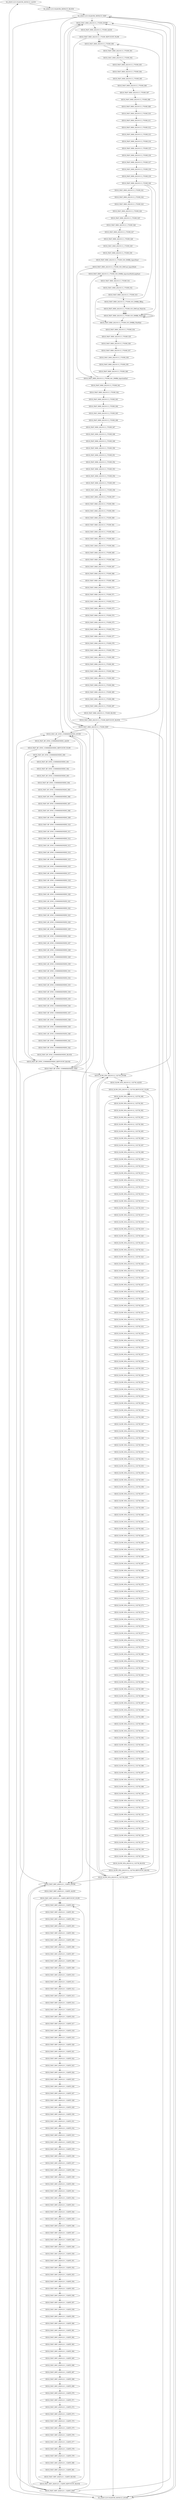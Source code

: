 digraph g {
name="SA_20201123110226356";

graph[]

  "SA_20201123110226356_DEFAULT_ALIGN" [type="blockalign", cpu="0", patentry="false", patexit="false", pattern="SA_20201123110226356_DEFAULT", tperiod="10000", qlo="0", qhi="0", qil="0"];
  "SA_20201123110226356_DEFAULT_EXIT" [type="block", cpu="0", patentry="false", patexit="true", pattern="SA_20201123110226356_DEFAULT", tperiod="10000", qlo="1", qhi="0", qil="0"];
  "SA_20201123110226356_DEFAULT_BLOCK" [type="block", cpu="0", patentry="false", patexit="false", pattern="SA_20201123110226356_DEFAULT", tperiod="1000000000", qlo="0", qhi="0", qil="0"];
  "SA_20201123110226356_DEFAULT_ENTRY" [type="block", cpu="0", patentry="true", patexit="false", pattern="SA_20201123110226356_DEFAULT", tperiod="10000", qlo="1", qhi="0", qil="0"];
  "SIS18_FAST_HHD_20210113_170309_ALIGN" [type="blockalign", cpu="0", patentry="false", patexit="false", pattern="SIS18_FAST_HHD_20210113_170309", tperiod="10000", qlo="0", qhi="0", qil="0"];
  "SIS18_FAST_HHD_20210113_170309_EXIT" [type="block", cpu="0", patentry="false", patexit="true", pattern="SIS18_FAST_HHD_20210113_170309", tperiod="10000", qlo="1", qhi="0", qil="0"];
  "SIS18_FAST_HHD_20210113_170309_000" [type="tmsg", cpu="0", patentry="false", patexit="false", pattern="SIS18_FAST_HHD_20210113_170309", toffs="0", gid="300", par="0x180000000000", sid="3", bpid="24", evtno="255", beamin="false", bpcstart="false", fid="1", reqnobeam="0", vacc="0"];
  "SIS18_FAST_HHD_20210113_170309_REPCOUNT_FLOW" [type="flow", cpu="0", patentry="false", patexit="false", pattern="SIS18_FAST_HHD_20210113_170309", qty="0", toffs="0", tvalid="0", vabs="true"];
  "SIS18_FAST_HHD_20210113_170309_REPCOUNT_BLOCK" [type="block", cpu="0", patentry="false", patexit="false", pattern="SIS18_FAST_HHD_20210113_170309", tperiod="10000", qlo="1", qhi="0", qil="0"];
  "SIS18_FAST_HHD_20210113_170309_001" [type="tmsg", cpu="0", patentry="false", patexit="false", pattern="SIS18_FAST_HHD_20210113_170309", toffs="0", gid="300", par="0x180000000000", sid="3", bpid="24", evtno="259", beamin="false", bpcstart="false", fid="1", reqnobeam="0", vacc="0"];
  "SIS18_FAST_HHD_20210113_170309_002" [type="tmsg", cpu="0", patentry="false", patexit="false", pattern="SIS18_FAST_HHD_20210113_170309", toffs="0", gid="301", par="0x180000000000", sid="3", bpid="4", evtno="259", beamin="false", bpcstart="false", fid="1", reqnobeam="0", vacc="0"];
  "SIS18_FAST_HHD_20210113_170309_003" [type="tmsg", cpu="0", patentry="false", patexit="false", pattern="SIS18_FAST_HHD_20210113_170309", toffs="0", gid="498", par="0x180000000000", sid="3", bpid="9", evtno="259", beamin="false", bpcstart="false", fid="1", reqnobeam="0", vacc="0"];
  "SIS18_FAST_HHD_20210113_170309_004" [type="tmsg", cpu="0", patentry="false", patexit="false", pattern="SIS18_FAST_HHD_20210113_170309", toffs="0", gid="499", par="0x180000000000", sid="3", bpid="9", evtno="259", beamin="false", bpcstart="false", fid="1", reqnobeam="0", vacc="0"];
  "SIS18_FAST_HHD_20210113_170309_005" [type="tmsg", cpu="0", patentry="false", patexit="false", pattern="SIS18_FAST_HHD_20210113_170309", toffs="0", gid="500", par="0x180000000000", sid="3", bpid="9", evtno="259", beamin="false", bpcstart="false", fid="1", reqnobeam="0", vacc="0"];
  "SIS18_FAST_HHD_20210113_170309_006" [type="tmsg", cpu="0", patentry="false", patexit="false", pattern="SIS18_FAST_HHD_20210113_170309", toffs="0", gid="505", par="0x180000000000", sid="3", bpid="9", evtno="259", beamin="false", bpcstart="false", fid="1", reqnobeam="0", vacc="0"];
  "SIS18_FAST_HHD_20210113_170309_007" [type="tmsg", cpu="0", patentry="false", patexit="false", pattern="SIS18_FAST_HHD_20210113_170309", toffs="0", gid="506", par="0x180000000000", sid="3", bpid="9", evtno="259", beamin="false", bpcstart="false", fid="1", reqnobeam="0", vacc="0"];
  "SIS18_FAST_HHD_20210113_170309_008" [type="tmsg", cpu="0", patentry="false", patexit="false", pattern="SIS18_FAST_HHD_20210113_170309", toffs="200000", gid="300", par="0x180000000000", sid="3", bpid="24", evtno="245", beamin="false", bpcstart="false", fid="1", reqnobeam="0", vacc="0"];
  "SIS18_FAST_HHD_20210113_170309_009" [type="tmsg", cpu="0", patentry="false", patexit="false", pattern="SIS18_FAST_HHD_20210113_170309", toffs="20000000", gid="300", par="0x180000000000", sid="3", bpid="17", evtno="32", beamin="false", bpcstart="false", fid="1", reqnobeam="0", vacc="0"];
  "SIS18_FAST_HHD_20210113_170309_010" [type="tmsg", cpu="0", patentry="false", patexit="false", pattern="SIS18_FAST_HHD_20210113_170309", toffs="20000000", gid="300", par="0x180000000000", sid="3", bpid="17", evtno="257", beamin="false", bpcstart="true", fid="1", reqnobeam="0", vacc="0"];
  "SIS18_FAST_HHD_20210113_170309_011" [type="tmsg", cpu="0", patentry="false", patexit="false", pattern="SIS18_FAST_HHD_20210113_170309", toffs="20000000", gid="301", par="0x180000000000", sid="3", bpid="1", evtno="257", beamin="false", bpcstart="true", fid="1", reqnobeam="0", vacc="0"];
  "SIS18_FAST_HHD_20210113_170309_012" [type="tmsg", cpu="0", patentry="false", patexit="false", pattern="SIS18_FAST_HHD_20210113_170309", toffs="20000000", gid="498", par="0x180000000000", sid="3", bpid="7", evtno="257", beamin="false", bpcstart="true", fid="1", reqnobeam="0", vacc="0"];
  "SIS18_FAST_HHD_20210113_170309_013" [type="tmsg", cpu="0", patentry="false", patexit="false", pattern="SIS18_FAST_HHD_20210113_170309", toffs="20000000", gid="499", par="0x180000000000", sid="3", bpid="7", evtno="257", beamin="false", bpcstart="true", fid="1", reqnobeam="0", vacc="0"];
  "SIS18_FAST_HHD_20210113_170309_014" [type="tmsg", cpu="0", patentry="false", patexit="false", pattern="SIS18_FAST_HHD_20210113_170309", toffs="20000000", gid="500", par="0x180000000000", sid="3", bpid="7", evtno="257", beamin="false", bpcstart="true", fid="1", reqnobeam="0", vacc="0"];
  "SIS18_FAST_HHD_20210113_170309_015" [type="tmsg", cpu="0", patentry="false", patexit="false", pattern="SIS18_FAST_HHD_20210113_170309", toffs="20000000", gid="505", par="0x180000000000", sid="3", bpid="7", evtno="257", beamin="false", bpcstart="true", fid="1", reqnobeam="0", vacc="0"];
  "SIS18_FAST_HHD_20210113_170309_016" [type="tmsg", cpu="0", patentry="false", patexit="false", pattern="SIS18_FAST_HHD_20210113_170309", toffs="20000000", gid="506", par="0x180000000000", sid="3", bpid="7", evtno="257", beamin="false", bpcstart="true", fid="1", reqnobeam="0", vacc="0"];
  "SIS18_FAST_HHD_20210113_170309_017" [type="tmsg", cpu="0", patentry="false", patexit="false", pattern="SIS18_FAST_HHD_20210113_170309", toffs="20000008", gid="300", par="0x180000000000", sid="3", bpid="17", evtno="512", beamin="false", bpcstart="false", fid="1", reqnobeam="0", vacc="0"];
  "SIS18_FAST_HHD_20210113_170309_018" [type="tmsg", cpu="0", patentry="false", patexit="false", pattern="SIS18_FAST_HHD_20210113_170309", toffs="20000008", gid="301", par="0x180000000000", sid="3", bpid="1", evtno="512", beamin="false", bpcstart="false", fid="1", reqnobeam="0", vacc="0"];
  "SIS18_FAST_HHD_20210113_170309_019" [type="tmsg", cpu="0", patentry="false", patexit="false", pattern="SIS18_FAST_HHD_20210113_170309", toffs="20000024", gid="300", par="0x180000000000", sid="3", bpid="17", evtno="345", beamin="false", bpcstart="false", fid="1", reqnobeam="0", vacc="0"];
  "SIS18_FAST_HHD_20210113_170309_020" [type="tmsg", cpu="0", patentry="false", patexit="false", pattern="SIS18_FAST_HHD_20210113_170309", toffs="20000024", gid="300", par="0x180000000000", sid="3", bpid="17", evtno="350", beamin="false", bpcstart="false", fid="1", reqnobeam="1", vacc="11"];
  "SIS18_FAST_HHD_20210113_170309_021" [type="tmsg", cpu="0", patentry="false", patexit="false", pattern="SIS18_FAST_HHD_20210113_170309", toffs="20040000", gid="300", par="0x180000000000", sid="3", bpid="17", evtno="75", beamin="false", bpcstart="false", fid="1", reqnobeam="0", vacc="0"];
  "SIS18_FAST_HHD_20210113_170309_022" [type="tmsg", cpu="0", patentry="false", patexit="false", pattern="SIS18_FAST_HHD_20210113_170309", toffs="30000000", gid="300", par="0x180000000000", sid="3", bpid="17", evtno="513", beamin="false", bpcstart="false", fid="1", reqnobeam="0", vacc="0"];
  "SIS18_FAST_HHD_20210113_170309_023" [type="tmsg", cpu="0", patentry="false", patexit="false", pattern="SIS18_FAST_HHD_20210113_170309", toffs="30000000", gid="301", par="0x180000000000", sid="3", bpid="1", evtno="513", beamin="false", bpcstart="false", fid="1", reqnobeam="0", vacc="0"];
  "SIS18_FAST_HHD_20210113_170309_024" [type="tmsg", cpu="0", patentry="false", patexit="false", pattern="SIS18_FAST_HHD_20210113_170309", toffs="151960000", gid="300", par="0x180000000000", sid="3", bpid="17", evtno="103", beamin="false", bpcstart="false", fid="1", reqnobeam="0", vacc="0"];
  "SIS18_FAST_HHD_20210113_170309_025" [type="tmsg", cpu="0", patentry="false", patexit="false", pattern="SIS18_FAST_HHD_20210113_170309", toffs="151980000", gid="300", par="0x180000000000", sid="3", bpid="17", evtno="44", beamin="false", bpcstart="false", fid="1", reqnobeam="0", vacc="0"];
  "SIS18_FAST_HHD_20210113_170309_026" [type="tmsg", cpu="0", patentry="false", patexit="false", pattern="SIS18_FAST_HHD_20210113_170309", toffs="221980000", gid="300", par="0x180000000000", sid="3", bpid="17", evtno="160", beamin="false", bpcstart="false", fid="1", reqnobeam="0", vacc="0"];
  "SIS18_FAST_HHD_20210113_170309_027" [type="tmsg", cpu="0", patentry="false", patexit="false", pattern="SIS18_FAST_HHD_20210113_170309", toffs="222000000", gid="300", par="0x180000000000", sid="3", bpid="18", evtno="256", beamin="true", bpcstart="false", fid="1", reqnobeam="0", vacc="0"];
  "SIS18_FAST_HHD_20210113_170309_028" [type="tmsg", cpu="0", patentry="false", patexit="false", pattern="SIS18_FAST_HHD_20210113_170309", toffs="222000000", gid="301", par="0x180000000000", sid="3", bpid="2", evtno="256", beamin="true", bpcstart="false", fid="1", reqnobeam="0", vacc="0"];
  "SIS18_FAST_HHD_20210113_170309_029" [type="tmsg", cpu="0", patentry="false", patexit="false", pattern="SIS18_FAST_HHD_20210113_170309", toffs="222000000", gid="498", par="0x180000000000", sid="3", bpid="8", evtno="256", beamin="true", bpcstart="false", fid="1", reqnobeam="0", vacc="0"];
  "SIS18_FAST_HHD_20210113_170309_030" [type="tmsg", cpu="0", patentry="false", patexit="false", pattern="SIS18_FAST_HHD_20210113_170309", toffs="222000000", gid="499", par="0x180000000000", sid="3", bpid="8", evtno="256", beamin="true", bpcstart="false", fid="1", reqnobeam="0", vacc="0"];
  "SIS18_FAST_HHD_20210113_170309_030_DMBlk_InjectStart" [type="block", cpu="0", patentry="false", patexit="false", pattern="SIS18_FAST_HHD_20210113_170309", tperiod="276000000", qlo="0", qhi="0", qil="0"];
  "SIS18_FAST_HHD_20210113_170309_030_DMCmd_InjectMulti" [type="flow", cpu="0", patentry="false", patexit="false", pattern="SIS18_FAST_HHD_20210113_170309", qty="9", toffs="0", tvalid="0", vabs="true"];
  "SIS18_FAST_HHD_20210113_170309_030_DMBlk_InjectionMultiLoopStart" [type="block", cpu="0", patentry="false", patexit="false", pattern="SIS18_FAST_HHD_20210113_170309", tperiod="10000", qlo="1", qhi="0", qil="0"];
  "SIS18_FAST_HHD_20210113_170309_031" [type="tmsg", cpu="0", patentry="false", patexit="false", pattern="SIS18_FAST_HHD_20210113_170309", toffs="0", gid="498", par="0x180000000000", sid="3", bpid="8", evtno="539", beamin="true", bpcstart="false", fid="1", reqnobeam="0", vacc="0"];
  "SIS18_FAST_HHD_20210113_170309_032" [type="tmsg", cpu="0", patentry="false", patexit="false", pattern="SIS18_FAST_HHD_20210113_170309", toffs="50000016", gid="300", par="0x180000000000", sid="3", bpid="18", evtno="353", beamin="true", bpcstart="false", fid="1", reqnobeam="0", vacc="0"];
  "SIS18_FAST_HHD_20210113_170309_033" [type="tmsg", cpu="0", patentry="false", patexit="false", pattern="SIS18_FAST_HHD_20210113_170309", toffs="150000016", gid="300", par="0x180000000000", sid="3", bpid="18", evtno="352", beamin="true", bpcstart="false", fid="1", reqnobeam="1", vacc="11"];
  "SIS18_FAST_HHD_20210113_170309_033_DMBlk_BReq" [type="block", cpu="0", patentry="false", patexit="false", pattern="SIS18_FAST_HHD_20210113_170309", tperiod="150010000", qlo="0", qhi="0", qil="0"];
  "SIS18_FAST_HHD_20210113_170309_033_DMCmd_Wait10s" [type="flow", cpu="0", patentry="false", patexit="false", pattern="SIS18_FAST_HHD_20210113_170309", qty="1000000", toffs="0", tvalid="0", vabs="true"];
  "SIS18_FAST_HHD_20210113_170309_033_DMBlk_WaitLoop" [type="block", cpu="0", patentry="false", patexit="false", pattern="SIS18_FAST_HHD_20210113_170309", tperiod="10000", qlo="1", qhi="1", qil="1"];
  "SIS18_FAST_HHD_20210113_170309_033_DMBlk_FlexWait" [type="block", cpu="0", patentry="false", patexit="false", pattern="SIS18_FAST_HHD_20210113_170309", tperiod="70000", qlo="1", qhi="1", qil="1"];
  "SIS18_FAST_HHD_20210113_170309_034" [type="tmsg", cpu="0", patentry="false", patexit="false", pattern="SIS18_FAST_HHD_20210113_170309", toffs="6639984", gid="300", par="0x180000000000", sid="3", bpid="18", evtno="39", beamin="true", bpcstart="false", fid="1", reqnobeam="0", vacc="0"];
  "SIS18_FAST_HHD_20210113_170309_035" [type="tmsg", cpu="0", patentry="false", patexit="false", pattern="SIS18_FAST_HHD_20210113_170309", toffs="8289984", gid="300", par="0x180000000000", sid="3", bpid="18", evtno="107", beamin="true", bpcstart="false", fid="1", reqnobeam="0", vacc="0"];
  "SIS18_FAST_HHD_20210113_170309_036" [type="tmsg", cpu="0", patentry="false", patexit="false", pattern="SIS18_FAST_HHD_20210113_170309", toffs="8289984", gid="300", par="0x180000000000", sid="3", bpid="18", evtno="283", beamin="true", bpcstart="false", fid="1", reqnobeam="0", vacc="0"];
  "SIS18_FAST_HHD_20210113_170309_037" [type="tmsg", cpu="0", patentry="false", patexit="false", pattern="SIS18_FAST_HHD_20210113_170309", toffs="8439984", gid="300", par="0x180000000000", sid="3", bpid="18", evtno="40", beamin="true", bpcstart="false", fid="1", reqnobeam="0", vacc="0"];
  "SIS18_FAST_HHD_20210113_170309_038" [type="tmsg", cpu="0", patentry="false", patexit="false", pattern="SIS18_FAST_HHD_20210113_170309", toffs="8499984", gid="300", par="0x180000000000", sid="3", bpid="18", evtno="518", beamin="true", bpcstart="false", fid="1", reqnobeam="0", vacc="0"];
  "SIS18_FAST_HHD_20210113_170309_039" [type="tmsg", cpu="0", patentry="false", patexit="false", pattern="SIS18_FAST_HHD_20210113_170309", toffs="8499984", gid="498", par="0x180000000000", sid="3", bpid="8", evtno="518", beamin="true", bpcstart="false", fid="1", reqnobeam="0", vacc="0"];
  "SIS18_FAST_HHD_20210113_170309_040" [type="tmsg", cpu="0", patentry="false", patexit="false", pattern="SIS18_FAST_HHD_20210113_170309", toffs="8579984", gid="498", par="0x180000000000", sid="3", bpid="8", evtno="520", beamin="true", bpcstart="false", fid="1", reqnobeam="0", vacc="0"];
  "SIS18_FAST_HHD_20210113_170309_041_DMBlk_InjectionEnd" [type="blockalign", cpu="0", patentry="false", patexit="false", pattern="SIS18_FAST_HHD_20210113_170309", tperiod="359999976", qlo="1", qhi="1", qil="1"];
  "SIS18_FAST_HHD_20210113_170309_041" [type="tmsg", cpu="0", patentry="false", patexit="false", pattern="SIS18_FAST_HHD_20210113_170309", toffs="0", gid="300", par="0x180000000000", sid="3", bpid="19", evtno="351", beamin="true", bpcstart="false", fid="1", reqnobeam="1", vacc="11"];
  "SIS18_FAST_HHD_20210113_170309_042" [type="tmsg", cpu="0", patentry="false", patexit="false", pattern="SIS18_FAST_HHD_20210113_170309", toffs="0", gid="300", par="0x180000000000", sid="3", bpid="19", evtno="43", beamin="true", bpcstart="false", fid="1", reqnobeam="0", vacc="0"];
  "SIS18_FAST_HHD_20210113_170309_043" [type="tmsg", cpu="0", patentry="false", patexit="false", pattern="SIS18_FAST_HHD_20210113_170309", toffs="0", gid="300", par="0x180000000000", sid="3", bpid="19", evtno="256", beamin="true", bpcstart="false", fid="1", reqnobeam="0", vacc="0"];
  "SIS18_FAST_HHD_20210113_170309_044" [type="tmsg", cpu="0", patentry="false", patexit="false", pattern="SIS18_FAST_HHD_20210113_170309", toffs="0", gid="301", par="0x180000000000", sid="3", bpid="3", evtno="256", beamin="false", bpcstart="false", fid="1", reqnobeam="0", vacc="0"];
  "SIS18_FAST_HHD_20210113_170309_045" [type="tmsg", cpu="0", patentry="false", patexit="false", pattern="SIS18_FAST_HHD_20210113_170309", toffs="0", gid="498", par="0x180000000000", sid="3", bpid="9", evtno="256", beamin="false", bpcstart="false", fid="1", reqnobeam="0", vacc="0"];
  "SIS18_FAST_HHD_20210113_170309_046" [type="tmsg", cpu="0", patentry="false", patexit="false", pattern="SIS18_FAST_HHD_20210113_170309", toffs="0", gid="499", par="0x180000000000", sid="3", bpid="9", evtno="256", beamin="false", bpcstart="false", fid="1", reqnobeam="0", vacc="0"];
  "SIS18_FAST_HHD_20210113_170309_047" [type="tmsg", cpu="0", patentry="false", patexit="false", pattern="SIS18_FAST_HHD_20210113_170309", toffs="8", gid="300", par="0x180000000000", sid="3", bpid="19", evtno="512", beamin="true", bpcstart="false", fid="1", reqnobeam="0", vacc="0"];
  "SIS18_FAST_HHD_20210113_170309_048" [type="tmsg", cpu="0", patentry="false", patexit="false", pattern="SIS18_FAST_HHD_20210113_170309", toffs="8", gid="301", par="0x180000000000", sid="3", bpid="3", evtno="512", beamin="false", bpcstart="false", fid="1", reqnobeam="0", vacc="0"];
  "SIS18_FAST_HHD_20210113_170309_049" [type="tmsg", cpu="0", patentry="false", patexit="false", pattern="SIS18_FAST_HHD_20210113_170309", toffs="20000", gid="300", par="0x180000000000", sid="3", bpid="19", evtno="161", beamin="true", bpcstart="false", fid="1", reqnobeam="0", vacc="0"];
  "SIS18_FAST_HHD_20210113_170309_050" [type="tmsg", cpu="0", patentry="false", patexit="false", pattern="SIS18_FAST_HHD_20210113_170309", toffs="10000000", gid="300", par="0x180000000000", sid="3", bpid="19", evtno="513", beamin="true", bpcstart="false", fid="1", reqnobeam="0", vacc="0"];
  "SIS18_FAST_HHD_20210113_170309_051" [type="tmsg", cpu="0", patentry="false", patexit="false", pattern="SIS18_FAST_HHD_20210113_170309", toffs="10000000", gid="301", par="0x180000000000", sid="3", bpid="3", evtno="513", beamin="false", bpcstart="false", fid="1", reqnobeam="0", vacc="0"];
  "SIS18_FAST_HHD_20210113_170309_052" [type="tmsg", cpu="0", patentry="false", patexit="false", pattern="SIS18_FAST_HHD_20210113_170309", toffs="26000000", gid="300", par="0x180000000000", sid="3", bpid="20", evtno="256", beamin="true", bpcstart="false", fid="1", reqnobeam="0", vacc="0"];
  "SIS18_FAST_HHD_20210113_170309_053" [type="tmsg", cpu="0", patentry="false", patexit="false", pattern="SIS18_FAST_HHD_20210113_170309", toffs="26000008", gid="300", par="0x180000000000", sid="3", bpid="20", evtno="285", beamin="true", bpcstart="false", fid="1", reqnobeam="0", vacc="0"];
  "SIS18_FAST_HHD_20210113_170309_054" [type="tmsg", cpu="0", patentry="false", patexit="false", pattern="SIS18_FAST_HHD_20210113_170309", toffs="26000008", gid="300", par="0x180000000000", sid="3", bpid="20", evtno="512", beamin="true", bpcstart="false", fid="1", reqnobeam="0", vacc="0"];
  "SIS18_FAST_HHD_20210113_170309_055" [type="tmsg", cpu="0", patentry="false", patexit="false", pattern="SIS18_FAST_HHD_20210113_170309", toffs="389980000", gid="300", par="0x180000000000", sid="3", bpid="20", evtno="45", beamin="true", bpcstart="false", fid="1", reqnobeam="0", vacc="0"];
  "SIS18_FAST_HHD_20210113_170309_056" [type="tmsg", cpu="0", patentry="false", patexit="false", pattern="SIS18_FAST_HHD_20210113_170309", toffs="390000000", gid="300", par="0x180000000000", sid="3", bpid="21", evtno="57", beamin="true", bpcstart="false", fid="1", reqnobeam="0", vacc="0"];
  "SIS18_FAST_HHD_20210113_170309_057" [type="tmsg", cpu="0", patentry="false", patexit="false", pattern="SIS18_FAST_HHD_20210113_170309", toffs="390000000", gid="300", par="0x180000000000", sid="3", bpid="21", evtno="256", beamin="true", bpcstart="false", fid="1", reqnobeam="0", vacc="0"];
  "SIS18_FAST_HHD_20210113_170309_058" [type="tmsg", cpu="0", patentry="false", patexit="false", pattern="SIS18_FAST_HHD_20210113_170309", toffs="390000000", gid="500", par="0x180000000000", sid="3", bpid="8", evtno="256", beamin="true", bpcstart="false", fid="1", reqnobeam="0", vacc="0"];
  "SIS18_FAST_HHD_20210113_170309_059" [type="tmsg", cpu="0", patentry="false", patexit="false", pattern="SIS18_FAST_HHD_20210113_170309", toffs="390000000", gid="505", par="0x180000000000", sid="3", bpid="8", evtno="256", beamin="true", bpcstart="false", fid="1", reqnobeam="0", vacc="0"];
  "SIS18_FAST_HHD_20210113_170309_060" [type="tmsg", cpu="0", patentry="false", patexit="false", pattern="SIS18_FAST_HHD_20210113_170309", toffs="390000000", gid="506", par="0x180000000000", sid="3", bpid="8", evtno="256", beamin="true", bpcstart="false", fid="1", reqnobeam="0", vacc="0"];
  "SIS18_FAST_HHD_20210113_170309_061" [type="tmsg", cpu="0", patentry="false", patexit="false", pattern="SIS18_FAST_HHD_20210113_170309", toffs="390000008", gid="300", par="0x180000000000", sid="3", bpid="21", evtno="512", beamin="true", bpcstart="false", fid="1", reqnobeam="0", vacc="0"];
  "SIS18_FAST_HHD_20210113_170309_062" [type="tmsg", cpu="0", patentry="false", patexit="false", pattern="SIS18_FAST_HHD_20210113_170309", toffs="405000000", gid="300", par="0x180000000000", sid="3", bpid="21", evtno="47", beamin="true", bpcstart="false", fid="1", reqnobeam="0", vacc="0"];
  "SIS18_FAST_HHD_20210113_170309_063" [type="tmsg", cpu="0", patentry="false", patexit="false", pattern="SIS18_FAST_HHD_20210113_170309", toffs="440000000", gid="300", par="0x180000000000", sid="3", bpid="22", evtno="49", beamin="true", bpcstart="false", fid="1", reqnobeam="0", vacc="0"];
  "SIS18_FAST_HHD_20210113_170309_064" [type="tmsg", cpu="0", patentry="false", patexit="false", pattern="SIS18_FAST_HHD_20210113_170309", toffs="440000000", gid="300", par="0x180000000000", sid="3", bpid="22", evtno="256", beamin="true", bpcstart="false", fid="1", reqnobeam="0", vacc="0"];
  "SIS18_FAST_HHD_20210113_170309_065" [type="tmsg", cpu="0", patentry="false", patexit="false", pattern="SIS18_FAST_HHD_20210113_170309", toffs="440000008", gid="300", par="0x180000000000", sid="3", bpid="22", evtno="284", beamin="true", bpcstart="false", fid="1", reqnobeam="0", vacc="0"];
  "SIS18_FAST_HHD_20210113_170309_066" [type="tmsg", cpu="0", patentry="false", patexit="false", pattern="SIS18_FAST_HHD_20210113_170309", toffs="440000008", gid="300", par="0x180000000000", sid="3", bpid="22", evtno="512", beamin="true", bpcstart="false", fid="1", reqnobeam="0", vacc="0"];
  "SIS18_FAST_HHD_20210113_170309_067" [type="tmsg", cpu="0", patentry="false", patexit="false", pattern="SIS18_FAST_HHD_20210113_170309", toffs="465980000", gid="300", par="0x180000000000", sid="3", bpid="22", evtno="51", beamin="true", bpcstart="false", fid="1", reqnobeam="0", vacc="0"];
  "SIS18_FAST_HHD_20210113_170309_068" [type="tmsg", cpu="0", patentry="false", patexit="false", pattern="SIS18_FAST_HHD_20210113_170309", toffs="465999992", gid="300", par="0x180000000000", sid="3", bpid="22", evtno="520", beamin="true", bpcstart="false", fid="1", reqnobeam="0", vacc="0"];
  "SIS18_FAST_HHD_20210113_170309_069" [type="tmsg", cpu="0", patentry="false", patexit="false", pattern="SIS18_FAST_HHD_20210113_170309", toffs="466000000", gid="300", par="0x180000000000", sid="3", bpid="23", evtno="256", beamin="true", bpcstart="false", fid="1", reqnobeam="0", vacc="0"];
  "SIS18_FAST_HHD_20210113_170309_070" [type="tmsg", cpu="0", patentry="false", patexit="false", pattern="SIS18_FAST_HHD_20210113_170309", toffs="466000008", gid="300", par="0x180000000000", sid="3", bpid="23", evtno="512", beamin="true", bpcstart="false", fid="1", reqnobeam="0", vacc="0"];
  "SIS18_FAST_HHD_20210113_170309_071" [type="tmsg", cpu="0", patentry="false", patexit="false", pattern="SIS18_FAST_HHD_20210113_170309", toffs="516000000", gid="300", par="0x180000000000", sid="3", bpid="24", evtno="52", beamin="false", bpcstart="false", fid="1", reqnobeam="0", vacc="0"];
  "SIS18_FAST_HHD_20210113_170309_072" [type="tmsg", cpu="0", patentry="false", patexit="false", pattern="SIS18_FAST_HHD_20210113_170309", toffs="516000000", gid="300", par="0x180000000000", sid="3", bpid="24", evtno="256", beamin="false", bpcstart="false", fid="1", reqnobeam="0", vacc="0"];
  "SIS18_FAST_HHD_20210113_170309_073" [type="tmsg", cpu="0", patentry="false", patexit="false", pattern="SIS18_FAST_HHD_20210113_170309", toffs="516000000", gid="301", par="0x180000000000", sid="3", bpid="4", evtno="256", beamin="false", bpcstart="false", fid="1", reqnobeam="0", vacc="0"];
  "SIS18_FAST_HHD_20210113_170309_074" [type="tmsg", cpu="0", patentry="false", patexit="false", pattern="SIS18_FAST_HHD_20210113_170309", toffs="516000000", gid="500", par="0x180000000000", sid="3", bpid="9", evtno="256", beamin="false", bpcstart="false", fid="1", reqnobeam="0", vacc="0"];
  "SIS18_FAST_HHD_20210113_170309_075" [type="tmsg", cpu="0", patentry="false", patexit="false", pattern="SIS18_FAST_HHD_20210113_170309", toffs="516000000", gid="505", par="0x180000000000", sid="3", bpid="9", evtno="256", beamin="false", bpcstart="false", fid="1", reqnobeam="0", vacc="0"];
  "SIS18_FAST_HHD_20210113_170309_076" [type="tmsg", cpu="0", patentry="false", patexit="false", pattern="SIS18_FAST_HHD_20210113_170309", toffs="516000000", gid="506", par="0x180000000000", sid="3", bpid="9", evtno="256", beamin="false", bpcstart="false", fid="1", reqnobeam="0", vacc="0"];
  "SIS18_FAST_HHD_20210113_170309_077" [type="tmsg", cpu="0", patentry="false", patexit="false", pattern="SIS18_FAST_HHD_20210113_170309", toffs="516000008", gid="300", par="0x180000000000", sid="3", bpid="24", evtno="512", beamin="false", bpcstart="false", fid="1", reqnobeam="0", vacc="0"];
  "SIS18_FAST_HHD_20210113_170309_078" [type="tmsg", cpu="0", patentry="false", patexit="false", pattern="SIS18_FAST_HHD_20210113_170309", toffs="516000008", gid="301", par="0x180000000000", sid="3", bpid="4", evtno="512", beamin="false", bpcstart="false", fid="1", reqnobeam="0", vacc="0"];
  "SIS18_FAST_HHD_20210113_170309_079" [type="tmsg", cpu="0", patentry="false", patexit="false", pattern="SIS18_FAST_HHD_20210113_170309", toffs="927980000", gid="300", par="0x180000000000", sid="3", bpid="24", evtno="55", beamin="false", bpcstart="false", fid="1", reqnobeam="0", vacc="0"];
  "SIS18_FAST_HHD_20210113_170309_080" [type="tmsg", cpu="0", patentry="false", patexit="false", pattern="SIS18_FAST_HHD_20210113_170309", toffs="928020000", gid="300", par="0x180000000000", sid="3", bpid="24", evtno="246", beamin="false", bpcstart="false", fid="1", reqnobeam="0", vacc="0"];
  "SIS18_FAST_HHD_20210113_170309_081" [type="tmsg", cpu="0", patentry="false", patexit="false", pattern="SIS18_FAST_HHD_20210113_170309", toffs="942000000", gid="300", par="0x180000000000", sid="3", bpid="24", evtno="258", beamin="false", bpcstart="false", fid="1", reqnobeam="0", vacc="0"];
  "SIS18_FAST_HHD_20210113_170309_082" [type="tmsg", cpu="0", patentry="false", patexit="false", pattern="SIS18_FAST_HHD_20210113_170309", toffs="942000000", gid="301", par="0x180000000000", sid="3", bpid="4", evtno="258", beamin="false", bpcstart="false", fid="1", reqnobeam="0", vacc="0"];
  "SIS18_FAST_HHD_20210113_170309_083" [type="tmsg", cpu="0", patentry="false", patexit="false", pattern="SIS18_FAST_HHD_20210113_170309", toffs="942000000", gid="498", par="0x180000000000", sid="3", bpid="9", evtno="258", beamin="false", bpcstart="false", fid="1", reqnobeam="0", vacc="0"];
  "SIS18_FAST_HHD_20210113_170309_084" [type="tmsg", cpu="0", patentry="false", patexit="false", pattern="SIS18_FAST_HHD_20210113_170309", toffs="942000000", gid="499", par="0x180000000000", sid="3", bpid="9", evtno="258", beamin="false", bpcstart="false", fid="1", reqnobeam="0", vacc="0"];
  "SIS18_FAST_HHD_20210113_170309_085" [type="tmsg", cpu="0", patentry="false", patexit="false", pattern="SIS18_FAST_HHD_20210113_170309", toffs="942000000", gid="500", par="0x180000000000", sid="3", bpid="9", evtno="258", beamin="false", bpcstart="false", fid="1", reqnobeam="0", vacc="0"];
  "SIS18_FAST_HHD_20210113_170309_086" [type="tmsg", cpu="0", patentry="false", patexit="false", pattern="SIS18_FAST_HHD_20210113_170309", toffs="942000000", gid="505", par="0x180000000000", sid="3", bpid="9", evtno="258", beamin="false", bpcstart="false", fid="1", reqnobeam="0", vacc="0"];
  "SIS18_FAST_HHD_20210113_170309_087" [type="tmsg", cpu="0", patentry="false", patexit="false", pattern="SIS18_FAST_HHD_20210113_170309", toffs="942000000", gid="506", par="0x180000000000", sid="3", bpid="9", evtno="258", beamin="false", bpcstart="false", fid="1", reqnobeam="0", vacc="0"];
  "SIS18_FAST_HHD_20210113_170309_BLOCK" [type="block", cpu="0", patentry="false", patexit="false", pattern="SIS18_FAST_HHD_20210113_170309", tperiod="982000000", qlo="0", qhi="0", qil="0"];
  "SIS18_FAST_HHD_20210113_170309_ENTRY" [type="block", cpu="0", patentry="true", patexit="false", pattern="SIS18_FAST_HHD_20210113_170309", tperiod="10000", qlo="1", qhi="0", qil="0"];
  "SIS18_FAST_HHT_20201211_132855_ALIGN" [type="blockalign", cpu="0", patentry="false", patexit="false", pattern="SIS18_FAST_HHT_20201211_132855", tperiod="10000", qlo="0", qhi="0", qil="0"];
  "SIS18_FAST_HHT_20201211_132855_EXIT" [type="block", cpu="0", patentry="false", patexit="true", pattern="SIS18_FAST_HHT_20201211_132855", tperiod="10000", qlo="1", qhi="0", qil="0"];
  "SIS18_FAST_HHT_20201211_132855_000" [type="tmsg", cpu="0", patentry="false", patexit="false", pattern="SIS18_FAST_HHT_20201211_132855", toffs="0", gid="300", par="0x100000000000", sid="2", bpid="26", evtno="255", beamin="false", bpcstart="false", fid="1", reqnobeam="0", vacc="0"];
  "SIS18_FAST_HHT_20201211_132855_REPCOUNT_FLOW" [type="flow", cpu="0", patentry="false", patexit="false", pattern="SIS18_FAST_HHT_20201211_132855", qty="0", toffs="0", tvalid="0", vabs="true"];
  "SIS18_FAST_HHT_20201211_132855_REPCOUNT_BLOCK" [type="block", cpu="0", patentry="false", patexit="false", pattern="SIS18_FAST_HHT_20201211_132855", tperiod="10000", qlo="1", qhi="0", qil="0"];
  "SIS18_FAST_HHT_20201211_132855_001" [type="tmsg", cpu="0", patentry="false", patexit="false", pattern="SIS18_FAST_HHT_20201211_132855", toffs="0", gid="300", par="0x100000000000", sid="2", bpid="26", evtno="259", beamin="false", bpcstart="false", fid="1", reqnobeam="0", vacc="0"];
  "SIS18_FAST_HHT_20201211_132855_002" [type="tmsg", cpu="0", patentry="false", patexit="false", pattern="SIS18_FAST_HHT_20201211_132855", toffs="0", gid="498", par="0x100000000000", sid="2", bpid="6", evtno="259", beamin="false", bpcstart="false", fid="1", reqnobeam="0", vacc="0"];
  "SIS18_FAST_HHT_20201211_132855_003" [type="tmsg", cpu="0", patentry="false", patexit="false", pattern="SIS18_FAST_HHT_20201211_132855", toffs="0", gid="499", par="0x100000000000", sid="2", bpid="6", evtno="259", beamin="false", bpcstart="false", fid="1", reqnobeam="0", vacc="0"];
  "SIS18_FAST_HHT_20201211_132855_004" [type="tmsg", cpu="0", patentry="false", patexit="false", pattern="SIS18_FAST_HHT_20201211_132855", toffs="0", gid="500", par="0x100000000000", sid="2", bpid="6", evtno="259", beamin="false", bpcstart="false", fid="1", reqnobeam="0", vacc="0"];
  "SIS18_FAST_HHT_20201211_132855_005" [type="tmsg", cpu="0", patentry="false", patexit="false", pattern="SIS18_FAST_HHT_20201211_132855", toffs="0", gid="501", par="0x100000000000", sid="2", bpid="3", evtno="259", beamin="false", bpcstart="false", fid="1", reqnobeam="0", vacc="0"];
  "SIS18_FAST_HHT_20201211_132855_006" [type="tmsg", cpu="0", patentry="false", patexit="false", pattern="SIS18_FAST_HHT_20201211_132855", toffs="0", gid="511", par="0x100000000000", sid="2", bpid="3", evtno="259", beamin="false", bpcstart="false", fid="1", reqnobeam="0", vacc="0"];
  "SIS18_FAST_HHT_20201211_132855_007" [type="tmsg", cpu="0", patentry="false", patexit="false", pattern="SIS18_FAST_HHT_20201211_132855", toffs="0", gid="512", par="0x100000000000", sid="2", bpid="3", evtno="259", beamin="false", bpcstart="false", fid="1", reqnobeam="0", vacc="0"];
  "SIS18_FAST_HHT_20201211_132855_008" [type="tmsg", cpu="0", patentry="false", patexit="false", pattern="SIS18_FAST_HHT_20201211_132855", toffs="200000", gid="300", par="0x100000000000", sid="2", bpid="26", evtno="245", beamin="false", bpcstart="false", fid="1", reqnobeam="0", vacc="0"];
  "SIS18_FAST_HHT_20201211_132855_009" [type="tmsg", cpu="0", patentry="false", patexit="false", pattern="SIS18_FAST_HHT_20201211_132855", toffs="20000000", gid="300", par="0x100000000000", sid="2", bpid="9", evtno="32", beamin="false", bpcstart="false", fid="1", reqnobeam="0", vacc="0"];
  "SIS18_FAST_HHT_20201211_132855_010" [type="tmsg", cpu="0", patentry="false", patexit="false", pattern="SIS18_FAST_HHT_20201211_132855", toffs="20000000", gid="300", par="0x100000000000", sid="2", bpid="9", evtno="257", beamin="false", bpcstart="true", fid="1", reqnobeam="0", vacc="0"];
  "SIS18_FAST_HHT_20201211_132855_011" [type="tmsg", cpu="0", patentry="false", patexit="false", pattern="SIS18_FAST_HHT_20201211_132855", toffs="20000000", gid="498", par="0x100000000000", sid="2", bpid="4", evtno="257", beamin="false", bpcstart="true", fid="1", reqnobeam="0", vacc="0"];
  "SIS18_FAST_HHT_20201211_132855_012" [type="tmsg", cpu="0", patentry="false", patexit="false", pattern="SIS18_FAST_HHT_20201211_132855", toffs="20000000", gid="499", par="0x100000000000", sid="2", bpid="4", evtno="257", beamin="false", bpcstart="true", fid="1", reqnobeam="0", vacc="0"];
  "SIS18_FAST_HHT_20201211_132855_013" [type="tmsg", cpu="0", patentry="false", patexit="false", pattern="SIS18_FAST_HHT_20201211_132855", toffs="20000000", gid="500", par="0x100000000000", sid="2", bpid="4", evtno="257", beamin="false", bpcstart="true", fid="1", reqnobeam="0", vacc="0"];
  "SIS18_FAST_HHT_20201211_132855_014" [type="tmsg", cpu="0", patentry="false", patexit="false", pattern="SIS18_FAST_HHT_20201211_132855", toffs="20000000", gid="501", par="0x100000000000", sid="2", bpid="1", evtno="257", beamin="false", bpcstart="true", fid="1", reqnobeam="0", vacc="0"];
  "SIS18_FAST_HHT_20201211_132855_015" [type="tmsg", cpu="0", patentry="false", patexit="false", pattern="SIS18_FAST_HHT_20201211_132855", toffs="20000000", gid="511", par="0x100000000000", sid="2", bpid="1", evtno="257", beamin="false", bpcstart="true", fid="1", reqnobeam="0", vacc="0"];
  "SIS18_FAST_HHT_20201211_132855_016" [type="tmsg", cpu="0", patentry="false", patexit="false", pattern="SIS18_FAST_HHT_20201211_132855", toffs="20000000", gid="512", par="0x100000000000", sid="2", bpid="1", evtno="257", beamin="false", bpcstart="true", fid="1", reqnobeam="0", vacc="0"];
  "SIS18_FAST_HHT_20201211_132855_017" [type="tmsg", cpu="0", patentry="false", patexit="false", pattern="SIS18_FAST_HHT_20201211_132855", toffs="20000008", gid="300", par="0x100000000000", sid="2", bpid="9", evtno="512", beamin="false", bpcstart="false", fid="1", reqnobeam="0", vacc="0"];
  "SIS18_FAST_HHT_20201211_132855_018" [type="tmsg", cpu="0", patentry="false", patexit="false", pattern="SIS18_FAST_HHT_20201211_132855", toffs="20000008", gid="498", par="0x100000000000", sid="2", bpid="5", evtno="539", beamin="true", bpcstart="false", fid="1", reqnobeam="0", vacc="0"];
  "SIS18_FAST_HHT_20201211_132855_019" [type="tmsg", cpu="0", patentry="false", patexit="false", pattern="SIS18_FAST_HHT_20201211_132855", toffs="20000024", gid="300", par="0x100000000000", sid="2", bpid="9", evtno="345", beamin="false", bpcstart="false", fid="1", reqnobeam="0", vacc="0"];
  "SIS18_FAST_HHT_20201211_132855_020" [type="tmsg", cpu="0", patentry="false", patexit="false", pattern="SIS18_FAST_HHT_20201211_132855", toffs="20040000", gid="300", par="0x100000000000", sid="2", bpid="9", evtno="75", beamin="false", bpcstart="false", fid="1", reqnobeam="0", vacc="0"];
  "SIS18_FAST_HHT_20201211_132855_021" [type="tmsg", cpu="0", patentry="false", patexit="false", pattern="SIS18_FAST_HHT_20201211_132855", toffs="30000000", gid="300", par="0x100000000000", sid="2", bpid="9", evtno="513", beamin="false", bpcstart="false", fid="1", reqnobeam="0", vacc="0"];
  "SIS18_FAST_HHT_20201211_132855_022" [type="tmsg", cpu="0", patentry="false", patexit="false", pattern="SIS18_FAST_HHT_20201211_132855", toffs="151960000", gid="300", par="0x100000000000", sid="2", bpid="9", evtno="103", beamin="false", bpcstart="false", fid="1", reqnobeam="0", vacc="0"];
  "SIS18_FAST_HHT_20201211_132855_023" [type="tmsg", cpu="0", patentry="false", patexit="false", pattern="SIS18_FAST_HHT_20201211_132855", toffs="151980000", gid="300", par="0x100000000000", sid="2", bpid="9", evtno="44", beamin="false", bpcstart="false", fid="1", reqnobeam="0", vacc="0"];
  "SIS18_FAST_HHT_20201211_132855_024" [type="tmsg", cpu="0", patentry="false", patexit="false", pattern="SIS18_FAST_HHT_20201211_132855", toffs="222000000", gid="300", par="0x100000000000", sid="2", bpid="10", evtno="256", beamin="true", bpcstart="false", fid="1", reqnobeam="0", vacc="0"];
  "SIS18_FAST_HHT_20201211_132855_025" [type="tmsg", cpu="0", patentry="false", patexit="false", pattern="SIS18_FAST_HHT_20201211_132855", toffs="222000000", gid="498", par="0x100000000000", sid="2", bpid="5", evtno="256", beamin="true", bpcstart="false", fid="1", reqnobeam="0", vacc="0"];
  "SIS18_FAST_HHT_20201211_132855_026" [type="tmsg", cpu="0", patentry="false", patexit="false", pattern="SIS18_FAST_HHT_20201211_132855", toffs="222000000", gid="499", par="0x100000000000", sid="2", bpid="5", evtno="256", beamin="true", bpcstart="false", fid="1", reqnobeam="0", vacc="0"];
  "SIS18_FAST_HHT_20201211_132855_027" [type="tmsg", cpu="0", patentry="false", patexit="false", pattern="SIS18_FAST_HHT_20201211_132855", toffs="222000008", gid="300", par="0x100000000000", sid="2", bpid="10", evtno="512", beamin="true", bpcstart="false", fid="1", reqnobeam="0", vacc="0"];
  "SIS18_FAST_HHT_20201211_132855_028" [type="tmsg", cpu="0", patentry="false", patexit="false", pattern="SIS18_FAST_HHT_20201211_132855", toffs="228640000", gid="300", par="0x100000000000", sid="2", bpid="10", evtno="39", beamin="true", bpcstart="false", fid="1", reqnobeam="0", vacc="0"];
  "SIS18_FAST_HHT_20201211_132855_029" [type="tmsg", cpu="0", patentry="false", patexit="false", pattern="SIS18_FAST_HHT_20201211_132855", toffs="230290000", gid="300", par="0x100000000000", sid="2", bpid="10", evtno="107", beamin="true", bpcstart="false", fid="1", reqnobeam="0", vacc="0"];
  "SIS18_FAST_HHT_20201211_132855_030" [type="tmsg", cpu="0", patentry="false", patexit="false", pattern="SIS18_FAST_HHT_20201211_132855", toffs="230290000", gid="300", par="0x100000000000", sid="2", bpid="10", evtno="283", beamin="true", bpcstart="false", fid="1", reqnobeam="0", vacc="0"];
  "SIS18_FAST_HHT_20201211_132855_031" [type="tmsg", cpu="0", patentry="false", patexit="false", pattern="SIS18_FAST_HHT_20201211_132855", toffs="230440000", gid="300", par="0x100000000000", sid="2", bpid="10", evtno="40", beamin="true", bpcstart="false", fid="1", reqnobeam="0", vacc="0"];
  "SIS18_FAST_HHT_20201211_132855_032" [type="tmsg", cpu="0", patentry="false", patexit="false", pattern="SIS18_FAST_HHT_20201211_132855", toffs="230500000", gid="300", par="0x100000000000", sid="2", bpid="10", evtno="518", beamin="true", bpcstart="false", fid="1", reqnobeam="0", vacc="0"];
  "SIS18_FAST_HHT_20201211_132855_033" [type="tmsg", cpu="0", patentry="false", patexit="false", pattern="SIS18_FAST_HHT_20201211_132855", toffs="230500000", gid="498", par="0x100000000000", sid="2", bpid="5", evtno="518", beamin="true", bpcstart="false", fid="1", reqnobeam="0", vacc="0"];
  "SIS18_FAST_HHT_20201211_132855_034" [type="tmsg", cpu="0", patentry="false", patexit="false", pattern="SIS18_FAST_HHT_20201211_132855", toffs="230580000", gid="498", par="0x100000000000", sid="2", bpid="5", evtno="520", beamin="true", bpcstart="false", fid="1", reqnobeam="0", vacc="0"];
  "SIS18_FAST_HHT_20201211_132855_035" [type="tmsg", cpu="0", patentry="false", patexit="false", pattern="SIS18_FAST_HHT_20201211_132855", toffs="248000000", gid="300", par="0x100000000000", sid="2", bpid="11", evtno="43", beamin="true", bpcstart="false", fid="1", reqnobeam="0", vacc="0"];
  "SIS18_FAST_HHT_20201211_132855_036" [type="tmsg", cpu="0", patentry="false", patexit="false", pattern="SIS18_FAST_HHT_20201211_132855", toffs="248000000", gid="300", par="0x100000000000", sid="2", bpid="11", evtno="256", beamin="true", bpcstart="false", fid="1", reqnobeam="0", vacc="0"];
  "SIS18_FAST_HHT_20201211_132855_037" [type="tmsg", cpu="0", patentry="false", patexit="false", pattern="SIS18_FAST_HHT_20201211_132855", toffs="248000000", gid="498", par="0x100000000000", sid="2", bpid="6", evtno="256", beamin="false", bpcstart="false", fid="1", reqnobeam="0", vacc="0"];
  "SIS18_FAST_HHT_20201211_132855_038" [type="tmsg", cpu="0", patentry="false", patexit="false", pattern="SIS18_FAST_HHT_20201211_132855", toffs="248000000", gid="499", par="0x100000000000", sid="2", bpid="6", evtno="256", beamin="false", bpcstart="false", fid="1", reqnobeam="0", vacc="0"];
  "SIS18_FAST_HHT_20201211_132855_039" [type="tmsg", cpu="0", patentry="false", patexit="false", pattern="SIS18_FAST_HHT_20201211_132855", toffs="248000008", gid="300", par="0x100000000000", sid="2", bpid="11", evtno="512", beamin="true", bpcstart="false", fid="1", reqnobeam="0", vacc="0"];
  "SIS18_FAST_HHT_20201211_132855_040" [type="tmsg", cpu="0", patentry="false", patexit="false", pattern="SIS18_FAST_HHT_20201211_132855", toffs="274000000", gid="300", par="0x100000000000", sid="2", bpid="12", evtno="256", beamin="true", bpcstart="false", fid="1", reqnobeam="0", vacc="0"];
  "SIS18_FAST_HHT_20201211_132855_041" [type="tmsg", cpu="0", patentry="false", patexit="false", pattern="SIS18_FAST_HHT_20201211_132855", toffs="274000008", gid="300", par="0x100000000000", sid="2", bpid="12", evtno="285", beamin="true", bpcstart="false", fid="1", reqnobeam="0", vacc="0"];
  "SIS18_FAST_HHT_20201211_132855_042" [type="tmsg", cpu="0", patentry="false", patexit="false", pattern="SIS18_FAST_HHT_20201211_132855", toffs="274000008", gid="300", par="0x100000000000", sid="2", bpid="12", evtno="512", beamin="true", bpcstart="false", fid="1", reqnobeam="0", vacc="0"];
  "SIS18_FAST_HHT_20201211_132855_043" [type="tmsg", cpu="0", patentry="false", patexit="false", pattern="SIS18_FAST_HHT_20201211_132855", toffs="639980000", gid="300", par="0x100000000000", sid="2", bpid="12", evtno="45", beamin="true", bpcstart="false", fid="1", reqnobeam="0", vacc="0"];
  "SIS18_FAST_HHT_20201211_132855_044" [type="tmsg", cpu="0", patentry="false", patexit="false", pattern="SIS18_FAST_HHT_20201211_132855", toffs="640000000", gid="300", par="0x100000000000", sid="2", bpid="13", evtno="256", beamin="true", bpcstart="false", fid="1", reqnobeam="0", vacc="0"];
  "SIS18_FAST_HHT_20201211_132855_045" [type="tmsg", cpu="0", patentry="false", patexit="false", pattern="SIS18_FAST_HHT_20201211_132855", toffs="640000008", gid="300", par="0x100000000000", sid="2", bpid="13", evtno="512", beamin="true", bpcstart="false", fid="1", reqnobeam="0", vacc="0"];
  "SIS18_FAST_HHT_20201211_132855_046" [type="tmsg", cpu="0", patentry="false", patexit="false", pattern="SIS18_FAST_HHT_20201211_132855", toffs="750000000", gid="300", par="0x100000000000", sid="2", bpid="14", evtno="256", beamin="true", bpcstart="false", fid="1", reqnobeam="0", vacc="0"];
  "SIS18_FAST_HHT_20201211_132855_047" [type="tmsg", cpu="0", patentry="false", patexit="false", pattern="SIS18_FAST_HHT_20201211_132855", toffs="750000008", gid="300", par="0x100000000000", sid="2", bpid="14", evtno="285", beamin="true", bpcstart="false", fid="1", reqnobeam="0", vacc="0"];
  "SIS18_FAST_HHT_20201211_132855_048" [type="tmsg", cpu="0", patentry="false", patexit="false", pattern="SIS18_FAST_HHT_20201211_132855", toffs="750000008", gid="300", par="0x100000000000", sid="2", bpid="14", evtno="512", beamin="true", bpcstart="false", fid="1", reqnobeam="0", vacc="0"];
  "SIS18_FAST_HHT_20201211_132855_049" [type="tmsg", cpu="0", patentry="false", patexit="false", pattern="SIS18_FAST_HHT_20201211_132855", toffs="943980000", gid="300", par="0x100000000000", sid="2", bpid="14", evtno="45", beamin="true", bpcstart="false", fid="1", reqnobeam="0", vacc="0"];
  "SIS18_FAST_HHT_20201211_132855_050" [type="tmsg", cpu="0", patentry="false", patexit="false", pattern="SIS18_FAST_HHT_20201211_132855", toffs="944000000", gid="300", par="0x100000000000", sid="2", bpid="15", evtno="57", beamin="true", bpcstart="false", fid="1", reqnobeam="0", vacc="0"];
  "SIS18_FAST_HHT_20201211_132855_051" [type="tmsg", cpu="0", patentry="false", patexit="false", pattern="SIS18_FAST_HHT_20201211_132855", toffs="944000000", gid="300", par="0x100000000000", sid="2", bpid="15", evtno="256", beamin="true", bpcstart="false", fid="1", reqnobeam="0", vacc="0"];
  "SIS18_FAST_HHT_20201211_132855_052" [type="tmsg", cpu="0", patentry="false", patexit="false", pattern="SIS18_FAST_HHT_20201211_132855", toffs="944000000", gid="500", par="0x100000000000", sid="2", bpid="5", evtno="256", beamin="true", bpcstart="false", fid="1", reqnobeam="0", vacc="0"];
  "SIS18_FAST_HHT_20201211_132855_053" [type="tmsg", cpu="0", patentry="false", patexit="false", pattern="SIS18_FAST_HHT_20201211_132855", toffs="944000000", gid="501", par="0x100000000000", sid="2", bpid="2", evtno="256", beamin="true", bpcstart="false", fid="1", reqnobeam="0", vacc="0"];
  "SIS18_FAST_HHT_20201211_132855_054" [type="tmsg", cpu="0", patentry="false", patexit="false", pattern="SIS18_FAST_HHT_20201211_132855", toffs="944000000", gid="511", par="0x100000000000", sid="2", bpid="2", evtno="256", beamin="true", bpcstart="false", fid="1", reqnobeam="0", vacc="0"];
  "SIS18_FAST_HHT_20201211_132855_055" [type="tmsg", cpu="0", patentry="false", patexit="false", pattern="SIS18_FAST_HHT_20201211_132855", toffs="944000000", gid="512", par="0x100000000000", sid="2", bpid="2", evtno="256", beamin="true", bpcstart="false", fid="1", reqnobeam="0", vacc="0"];
  "SIS18_FAST_HHT_20201211_132855_056" [type="tmsg", cpu="0", patentry="false", patexit="false", pattern="SIS18_FAST_HHT_20201211_132855", toffs="944000008", gid="300", par="0x100000000000", sid="2", bpid="15", evtno="512", beamin="true", bpcstart="false", fid="1", reqnobeam="0", vacc="0"];
  "SIS18_FAST_HHT_20201211_132855_057" [type="tmsg", cpu="0", patentry="false", patexit="false", pattern="SIS18_FAST_HHT_20201211_132855", toffs="959000000", gid="300", par="0x100000000000", sid="2", bpid="15", evtno="47", beamin="true", bpcstart="false", fid="1", reqnobeam="0", vacc="0"];
  "SIS18_FAST_HHT_20201211_132855_058" [type="tmsg", cpu="0", patentry="false", patexit="false", pattern="SIS18_FAST_HHT_20201211_132855", toffs="994000000", gid="300", par="0x100000000000", sid="2", bpid="16", evtno="49", beamin="true", bpcstart="false", fid="1", reqnobeam="0", vacc="0"];
  "SIS18_FAST_HHT_20201211_132855_059" [type="tmsg", cpu="0", patentry="false", patexit="false", pattern="SIS18_FAST_HHT_20201211_132855", toffs="994000000", gid="300", par="0x100000000000", sid="2", bpid="16", evtno="256", beamin="true", bpcstart="false", fid="1", reqnobeam="0", vacc="0"];
  "SIS18_FAST_HHT_20201211_132855_060" [type="tmsg", cpu="0", patentry="false", patexit="false", pattern="SIS18_FAST_HHT_20201211_132855", toffs="994000008", gid="300", par="0x100000000000", sid="2", bpid="16", evtno="284", beamin="true", bpcstart="false", fid="1", reqnobeam="0", vacc="0"];
  "SIS18_FAST_HHT_20201211_132855_061" [type="tmsg", cpu="0", patentry="false", patexit="false", pattern="SIS18_FAST_HHT_20201211_132855", toffs="994000008", gid="300", par="0x100000000000", sid="2", bpid="16", evtno="512", beamin="true", bpcstart="false", fid="1", reqnobeam="0", vacc="0"];
  "SIS18_FAST_HHT_20201211_132855_062" [type="tmsg", cpu="0", patentry="false", patexit="false", pattern="SIS18_FAST_HHT_20201211_132855", toffs="1019980000", gid="300", par="0x100000000000", sid="2", bpid="16", evtno="51", beamin="true", bpcstart="false", fid="1", reqnobeam="0", vacc="0"];
  "SIS18_FAST_HHT_20201211_132855_063" [type="tmsg", cpu="0", patentry="false", patexit="false", pattern="SIS18_FAST_HHT_20201211_132855", toffs="1019999992", gid="300", par="0x100000000000", sid="2", bpid="16", evtno="520", beamin="true", bpcstart="false", fid="1", reqnobeam="0", vacc="0"];
  "SIS18_FAST_HHT_20201211_132855_064" [type="tmsg", cpu="0", patentry="false", patexit="false", pattern="SIS18_FAST_HHT_20201211_132855", toffs="1020000000", gid="300", par="0x100000000000", sid="2", bpid="25", evtno="256", beamin="true", bpcstart="false", fid="1", reqnobeam="0", vacc="0"];
  "SIS18_FAST_HHT_20201211_132855_065" [type="tmsg", cpu="0", patentry="false", patexit="false", pattern="SIS18_FAST_HHT_20201211_132855", toffs="1020000008", gid="300", par="0x100000000000", sid="2", bpid="25", evtno="512", beamin="true", bpcstart="false", fid="1", reqnobeam="0", vacc="0"];
  "SIS18_FAST_HHT_20201211_132855_066" [type="tmsg", cpu="0", patentry="false", patexit="false", pattern="SIS18_FAST_HHT_20201211_132855", toffs="1070000000", gid="300", par="0x100000000000", sid="2", bpid="26", evtno="52", beamin="false", bpcstart="false", fid="1", reqnobeam="0", vacc="0"];
  "SIS18_FAST_HHT_20201211_132855_067" [type="tmsg", cpu="0", patentry="false", patexit="false", pattern="SIS18_FAST_HHT_20201211_132855", toffs="1070000000", gid="300", par="0x100000000000", sid="2", bpid="26", evtno="256", beamin="false", bpcstart="false", fid="1", reqnobeam="0", vacc="0"];
  "SIS18_FAST_HHT_20201211_132855_068" [type="tmsg", cpu="0", patentry="false", patexit="false", pattern="SIS18_FAST_HHT_20201211_132855", toffs="1070000000", gid="500", par="0x100000000000", sid="2", bpid="6", evtno="256", beamin="false", bpcstart="false", fid="1", reqnobeam="0", vacc="0"];
  "SIS18_FAST_HHT_20201211_132855_069" [type="tmsg", cpu="0", patentry="false", patexit="false", pattern="SIS18_FAST_HHT_20201211_132855", toffs="1070000000", gid="501", par="0x100000000000", sid="2", bpid="3", evtno="256", beamin="false", bpcstart="false", fid="1", reqnobeam="0", vacc="0"];
  "SIS18_FAST_HHT_20201211_132855_070" [type="tmsg", cpu="0", patentry="false", patexit="false", pattern="SIS18_FAST_HHT_20201211_132855", toffs="1070000000", gid="511", par="0x100000000000", sid="2", bpid="3", evtno="256", beamin="false", bpcstart="false", fid="1", reqnobeam="0", vacc="0"];
  "SIS18_FAST_HHT_20201211_132855_071" [type="tmsg", cpu="0", patentry="false", patexit="false", pattern="SIS18_FAST_HHT_20201211_132855", toffs="1070000000", gid="512", par="0x100000000000", sid="2", bpid="3", evtno="256", beamin="false", bpcstart="false", fid="1", reqnobeam="0", vacc="0"];
  "SIS18_FAST_HHT_20201211_132855_072" [type="tmsg", cpu="0", patentry="false", patexit="false", pattern="SIS18_FAST_HHT_20201211_132855", toffs="1070000008", gid="300", par="0x100000000000", sid="2", bpid="26", evtno="512", beamin="false", bpcstart="false", fid="1", reqnobeam="0", vacc="0"];
  "SIS18_FAST_HHT_20201211_132855_073" [type="tmsg", cpu="0", patentry="false", patexit="false", pattern="SIS18_FAST_HHT_20201211_132855", toffs="1549980000", gid="300", par="0x100000000000", sid="2", bpid="26", evtno="55", beamin="false", bpcstart="false", fid="1", reqnobeam="0", vacc="0"];
  "SIS18_FAST_HHT_20201211_132855_074" [type="tmsg", cpu="0", patentry="false", patexit="false", pattern="SIS18_FAST_HHT_20201211_132855", toffs="1550020000", gid="300", par="0x100000000000", sid="2", bpid="26", evtno="246", beamin="false", bpcstart="false", fid="1", reqnobeam="0", vacc="0"];
  "SIS18_FAST_HHT_20201211_132855_075" [type="tmsg", cpu="0", patentry="false", patexit="false", pattern="SIS18_FAST_HHT_20201211_132855", toffs="1564000000", gid="300", par="0x100000000000", sid="2", bpid="26", evtno="258", beamin="false", bpcstart="false", fid="1", reqnobeam="0", vacc="0"];
  "SIS18_FAST_HHT_20201211_132855_076" [type="tmsg", cpu="0", patentry="false", patexit="false", pattern="SIS18_FAST_HHT_20201211_132855", toffs="1564000000", gid="498", par="0x100000000000", sid="2", bpid="6", evtno="258", beamin="false", bpcstart="false", fid="1", reqnobeam="0", vacc="0"];
  "SIS18_FAST_HHT_20201211_132855_077" [type="tmsg", cpu="0", patentry="false", patexit="false", pattern="SIS18_FAST_HHT_20201211_132855", toffs="1564000000", gid="499", par="0x100000000000", sid="2", bpid="6", evtno="258", beamin="false", bpcstart="false", fid="1", reqnobeam="0", vacc="0"];
  "SIS18_FAST_HHT_20201211_132855_078" [type="tmsg", cpu="0", patentry="false", patexit="false", pattern="SIS18_FAST_HHT_20201211_132855", toffs="1564000000", gid="500", par="0x100000000000", sid="2", bpid="6", evtno="258", beamin="false", bpcstart="false", fid="1", reqnobeam="0", vacc="0"];
  "SIS18_FAST_HHT_20201211_132855_079" [type="tmsg", cpu="0", patentry="false", patexit="false", pattern="SIS18_FAST_HHT_20201211_132855", toffs="1564000000", gid="501", par="0x100000000000", sid="2", bpid="3", evtno="258", beamin="false", bpcstart="false", fid="1", reqnobeam="0", vacc="0"];
  "SIS18_FAST_HHT_20201211_132855_080" [type="tmsg", cpu="0", patentry="false", patexit="false", pattern="SIS18_FAST_HHT_20201211_132855", toffs="1564000000", gid="511", par="0x100000000000", sid="2", bpid="3", evtno="258", beamin="false", bpcstart="false", fid="1", reqnobeam="0", vacc="0"];
  "SIS18_FAST_HHT_20201211_132855_081" [type="tmsg", cpu="0", patentry="false", patexit="false", pattern="SIS18_FAST_HHT_20201211_132855", toffs="1564000000", gid="512", par="0x100000000000", sid="2", bpid="3", evtno="258", beamin="false", bpcstart="false", fid="1", reqnobeam="0", vacc="0"];
  "SIS18_FAST_HHT_20201211_132855_BLOCK" [type="block", cpu="0", patentry="false", patexit="false", pattern="SIS18_FAST_HHT_20201211_132855", tperiod="1604000000", qlo="0", qhi="0", qil="0"];
  "SIS18_FAST_HHT_20201211_132855_ENTRY" [type="block", cpu="0", patentry="true", patexit="false", pattern="SIS18_FAST_HHT_20201211_132855", tperiod="10000", qlo="1", qhi="0", qil="0"];
  "SIS18_SLOW_HTA_20210112_132739_ALIGN" [type="blockalign", cpu="0", patentry="false", patexit="false", pattern="SIS18_SLOW_HTA_20210112_132739", tperiod="10000", qlo="0", qhi="0", qil="0"];
  "SIS18_SLOW_HTA_20210112_132739_EXIT" [type="block", cpu="0", patentry="false", patexit="true", pattern="SIS18_SLOW_HTA_20210112_132739", tperiod="10000", qlo="1", qhi="0", qil="0"];
  "SIS18_SLOW_HTA_20210112_132739_000" [type="tmsg", cpu="0", patentry="false", patexit="false", pattern="SIS18_SLOW_HTA_20210112_132739", toffs="0", gid="300", par="0x1c0000000000", sid="4", bpid="34", evtno="255", beamin="false", bpcstart="false", fid="1", reqnobeam="0", vacc="0"];
  "SIS18_SLOW_HTA_20210112_132739_REPCOUNT_FLOW" [type="flow", cpu="0", patentry="false", patexit="false", pattern="SIS18_SLOW_HTA_20210112_132739", qty="0", toffs="0", tvalid="0", vabs="true"];
  "SIS18_SLOW_HTA_20210112_132739_REPCOUNT_BLOCK" [type="block", cpu="0", patentry="false", patexit="false", pattern="SIS18_SLOW_HTA_20210112_132739", tperiod="10000", qlo="1", qhi="0", qil="0"];
  "SIS18_SLOW_HTA_20210112_132739_001" [type="tmsg", cpu="0", patentry="false", patexit="false", pattern="SIS18_SLOW_HTA_20210112_132739", toffs="0", gid="300", par="0x1c0000000000", sid="4", bpid="34", evtno="259", beamin="false", bpcstart="false", fid="1", reqnobeam="0", vacc="0"];
  "SIS18_SLOW_HTA_20210112_132739_002" [type="tmsg", cpu="0", patentry="false", patexit="false", pattern="SIS18_SLOW_HTA_20210112_132739", toffs="0", gid="498", par="0x1c0000000000", sid="4", bpid="12", evtno="259", beamin="false", bpcstart="false", fid="1", reqnobeam="0", vacc="0"];
  "SIS18_SLOW_HTA_20210112_132739_003" [type="tmsg", cpu="0", patentry="false", patexit="false", pattern="SIS18_SLOW_HTA_20210112_132739", toffs="0", gid="499", par="0x1c0000000000", sid="4", bpid="12", evtno="259", beamin="false", bpcstart="false", fid="1", reqnobeam="0", vacc="0"];
  "SIS18_SLOW_HTA_20210112_132739_004" [type="tmsg", cpu="0", patentry="false", patexit="false", pattern="SIS18_SLOW_HTA_20210112_132739", toffs="0", gid="500", par="0x1c0000000000", sid="4", bpid="12", evtno="259", beamin="false", bpcstart="false", fid="1", reqnobeam="0", vacc="0"];
  "SIS18_SLOW_HTA_20210112_132739_005" [type="tmsg", cpu="0", patentry="false", patexit="false", pattern="SIS18_SLOW_HTA_20210112_132739", toffs="0", gid="501", par="0x1c0000000000", sid="4", bpid="6", evtno="259", beamin="false", bpcstart="false", fid="1", reqnobeam="0", vacc="0"];
  "SIS18_SLOW_HTA_20210112_132739_006" [type="tmsg", cpu="0", patentry="false", patexit="false", pattern="SIS18_SLOW_HTA_20210112_132739", toffs="0", gid="511", par="0x1c0000000000", sid="4", bpid="6", evtno="259", beamin="false", bpcstart="false", fid="1", reqnobeam="0", vacc="0"];
  "SIS18_SLOW_HTA_20210112_132739_007" [type="tmsg", cpu="0", patentry="false", patexit="false", pattern="SIS18_SLOW_HTA_20210112_132739", toffs="0", gid="513", par="0x1c0000000000", sid="4", bpid="3", evtno="259", beamin="false", bpcstart="false", fid="1", reqnobeam="0", vacc="0"];
  "SIS18_SLOW_HTA_20210112_132739_008" [type="tmsg", cpu="0", patentry="false", patexit="false", pattern="SIS18_SLOW_HTA_20210112_132739", toffs="0", gid="516", par="0x1c0000000000", sid="4", bpid="3", evtno="259", beamin="false", bpcstart="false", fid="1", reqnobeam="0", vacc="0"];
  "SIS18_SLOW_HTA_20210112_132739_009" [type="tmsg", cpu="0", patentry="false", patexit="false", pattern="SIS18_SLOW_HTA_20210112_132739", toffs="0", gid="517", par="0x1c0000000000", sid="4", bpid="3", evtno="259", beamin="false", bpcstart="false", fid="1", reqnobeam="0", vacc="0"];
  "SIS18_SLOW_HTA_20210112_132739_010" [type="tmsg", cpu="0", patentry="false", patexit="false", pattern="SIS18_SLOW_HTA_20210112_132739", toffs="0", gid="519", par="0x1c0000000000", sid="4", bpid="3", evtno="259", beamin="false", bpcstart="false", fid="1", reqnobeam="0", vacc="0"];
  "SIS18_SLOW_HTA_20210112_132739_011" [type="tmsg", cpu="0", patentry="false", patexit="false", pattern="SIS18_SLOW_HTA_20210112_132739", toffs="0", gid="521", par="0x1c0000000000", sid="4", bpid="3", evtno="259", beamin="false", bpcstart="false", fid="1", reqnobeam="0", vacc="0"];
  "SIS18_SLOW_HTA_20210112_132739_012" [type="tmsg", cpu="0", patentry="false", patexit="false", pattern="SIS18_SLOW_HTA_20210112_132739", toffs="0", gid="523", par="0x1c0000000000", sid="4", bpid="3", evtno="259", beamin="false", bpcstart="false", fid="1", reqnobeam="0", vacc="0"];
  "SIS18_SLOW_HTA_20210112_132739_013" [type="tmsg", cpu="0", patentry="false", patexit="false", pattern="SIS18_SLOW_HTA_20210112_132739", toffs="0", gid="526", par="0x1c0000000000", sid="4", bpid="3", evtno="259", beamin="false", bpcstart="false", fid="1", reqnobeam="0", vacc="0"];
  "SIS18_SLOW_HTA_20210112_132739_014" [type="tmsg", cpu="0", patentry="false", patexit="false", pattern="SIS18_SLOW_HTA_20210112_132739", toffs="0", gid="527", par="0x1c0000000000", sid="4", bpid="3", evtno="259", beamin="false", bpcstart="false", fid="1", reqnobeam="0", vacc="0"];
  "SIS18_SLOW_HTA_20210112_132739_015" [type="tmsg", cpu="0", patentry="false", patexit="false", pattern="SIS18_SLOW_HTA_20210112_132739", toffs="200000", gid="300", par="0x1c0000000000", sid="4", bpid="34", evtno="245", beamin="false", bpcstart="false", fid="1", reqnobeam="0", vacc="0"];
  "SIS18_SLOW_HTA_20210112_132739_016" [type="tmsg", cpu="0", patentry="false", patexit="false", pattern="SIS18_SLOW_HTA_20210112_132739", toffs="20000000", gid="300", par="0x1c0000000000", sid="4", bpid="27", evtno="32", beamin="false", bpcstart="false", fid="1", reqnobeam="0", vacc="0"];
  "SIS18_SLOW_HTA_20210112_132739_017" [type="tmsg", cpu="0", patentry="false", patexit="false", pattern="SIS18_SLOW_HTA_20210112_132739", toffs="20000000", gid="300", par="0x1c0000000000", sid="4", bpid="27", evtno="257", beamin="false", bpcstart="true", fid="1", reqnobeam="0", vacc="0"];
  "SIS18_SLOW_HTA_20210112_132739_018" [type="tmsg", cpu="0", patentry="false", patexit="false", pattern="SIS18_SLOW_HTA_20210112_132739", toffs="20000000", gid="498", par="0x1c0000000000", sid="4", bpid="10", evtno="257", beamin="false", bpcstart="true", fid="1", reqnobeam="0", vacc="0"];
  "SIS18_SLOW_HTA_20210112_132739_019" [type="tmsg", cpu="0", patentry="false", patexit="false", pattern="SIS18_SLOW_HTA_20210112_132739", toffs="20000000", gid="499", par="0x1c0000000000", sid="4", bpid="10", evtno="257", beamin="false", bpcstart="true", fid="1", reqnobeam="0", vacc="0"];
  "SIS18_SLOW_HTA_20210112_132739_020" [type="tmsg", cpu="0", patentry="false", patexit="false", pattern="SIS18_SLOW_HTA_20210112_132739", toffs="20000000", gid="500", par="0x1c0000000000", sid="4", bpid="10", evtno="257", beamin="false", bpcstart="true", fid="1", reqnobeam="0", vacc="0"];
  "SIS18_SLOW_HTA_20210112_132739_021" [type="tmsg", cpu="0", patentry="false", patexit="false", pattern="SIS18_SLOW_HTA_20210112_132739", toffs="20000000", gid="501", par="0x1c0000000000", sid="4", bpid="4", evtno="257", beamin="false", bpcstart="true", fid="1", reqnobeam="0", vacc="0"];
  "SIS18_SLOW_HTA_20210112_132739_022" [type="tmsg", cpu="0", patentry="false", patexit="false", pattern="SIS18_SLOW_HTA_20210112_132739", toffs="20000000", gid="511", par="0x1c0000000000", sid="4", bpid="4", evtno="257", beamin="false", bpcstart="true", fid="1", reqnobeam="0", vacc="0"];
  "SIS18_SLOW_HTA_20210112_132739_023" [type="tmsg", cpu="0", patentry="false", patexit="false", pattern="SIS18_SLOW_HTA_20210112_132739", toffs="20000000", gid="513", par="0x1c0000000000", sid="4", bpid="1", evtno="257", beamin="false", bpcstart="true", fid="1", reqnobeam="0", vacc="0"];
  "SIS18_SLOW_HTA_20210112_132739_024" [type="tmsg", cpu="0", patentry="false", patexit="false", pattern="SIS18_SLOW_HTA_20210112_132739", toffs="20000000", gid="516", par="0x1c0000000000", sid="4", bpid="1", evtno="257", beamin="false", bpcstart="true", fid="1", reqnobeam="0", vacc="0"];
  "SIS18_SLOW_HTA_20210112_132739_025" [type="tmsg", cpu="0", patentry="false", patexit="false", pattern="SIS18_SLOW_HTA_20210112_132739", toffs="20000000", gid="517", par="0x1c0000000000", sid="4", bpid="1", evtno="257", beamin="false", bpcstart="true", fid="1", reqnobeam="0", vacc="0"];
  "SIS18_SLOW_HTA_20210112_132739_026" [type="tmsg", cpu="0", patentry="false", patexit="false", pattern="SIS18_SLOW_HTA_20210112_132739", toffs="20000000", gid="519", par="0x1c0000000000", sid="4", bpid="1", evtno="257", beamin="false", bpcstart="true", fid="1", reqnobeam="0", vacc="0"];
  "SIS18_SLOW_HTA_20210112_132739_027" [type="tmsg", cpu="0", patentry="false", patexit="false", pattern="SIS18_SLOW_HTA_20210112_132739", toffs="20000000", gid="521", par="0x1c0000000000", sid="4", bpid="1", evtno="257", beamin="false", bpcstart="true", fid="1", reqnobeam="0", vacc="0"];
  "SIS18_SLOW_HTA_20210112_132739_028" [type="tmsg", cpu="0", patentry="false", patexit="false", pattern="SIS18_SLOW_HTA_20210112_132739", toffs="20000000", gid="523", par="0x1c0000000000", sid="4", bpid="1", evtno="257", beamin="false", bpcstart="true", fid="1", reqnobeam="0", vacc="0"];
  "SIS18_SLOW_HTA_20210112_132739_029" [type="tmsg", cpu="0", patentry="false", patexit="false", pattern="SIS18_SLOW_HTA_20210112_132739", toffs="20000000", gid="526", par="0x1c0000000000", sid="4", bpid="1", evtno="257", beamin="false", bpcstart="true", fid="1", reqnobeam="0", vacc="0"];
  "SIS18_SLOW_HTA_20210112_132739_030" [type="tmsg", cpu="0", patentry="false", patexit="false", pattern="SIS18_SLOW_HTA_20210112_132739", toffs="20000000", gid="527", par="0x1c0000000000", sid="4", bpid="1", evtno="257", beamin="false", bpcstart="true", fid="1", reqnobeam="0", vacc="0"];
  "SIS18_SLOW_HTA_20210112_132739_031" [type="tmsg", cpu="0", patentry="false", patexit="false", pattern="SIS18_SLOW_HTA_20210112_132739", toffs="20000008", gid="300", par="0x1c0000000000", sid="4", bpid="27", evtno="512", beamin="false", bpcstart="false", fid="1", reqnobeam="0", vacc="0"];
  "SIS18_SLOW_HTA_20210112_132739_032" [type="tmsg", cpu="0", patentry="false", patexit="false", pattern="SIS18_SLOW_HTA_20210112_132739", toffs="20000008", gid="498", par="0x1c0000000000", sid="4", bpid="11", evtno="539", beamin="true", bpcstart="false", fid="1", reqnobeam="0", vacc="0"];
  "SIS18_SLOW_HTA_20210112_132739_033" [type="tmsg", cpu="0", patentry="false", patexit="false", pattern="SIS18_SLOW_HTA_20210112_132739", toffs="20000024", gid="300", par="0x1c0000000000", sid="4", bpid="27", evtno="345", beamin="false", bpcstart="false", fid="1", reqnobeam="0", vacc="0"];
  "SIS18_SLOW_HTA_20210112_132739_034" [type="tmsg", cpu="0", patentry="false", patexit="false", pattern="SIS18_SLOW_HTA_20210112_132739", toffs="30000000", gid="300", par="0x1c0000000000", sid="4", bpid="27", evtno="513", beamin="false", bpcstart="false", fid="1", reqnobeam="0", vacc="0"];
  "SIS18_SLOW_HTA_20210112_132739_035" [type="tmsg", cpu="0", patentry="false", patexit="false", pattern="SIS18_SLOW_HTA_20210112_132739", toffs="151960000", gid="300", par="0x1c0000000000", sid="4", bpid="27", evtno="103", beamin="false", bpcstart="false", fid="1", reqnobeam="0", vacc="0"];
  "SIS18_SLOW_HTA_20210112_132739_036" [type="tmsg", cpu="0", patentry="false", patexit="false", pattern="SIS18_SLOW_HTA_20210112_132739", toffs="151980000", gid="300", par="0x1c0000000000", sid="4", bpid="27", evtno="44", beamin="false", bpcstart="false", fid="1", reqnobeam="0", vacc="0"];
  "SIS18_SLOW_HTA_20210112_132739_037" [type="tmsg", cpu="0", patentry="false", patexit="false", pattern="SIS18_SLOW_HTA_20210112_132739", toffs="222000000", gid="300", par="0x1c0000000000", sid="4", bpid="28", evtno="256", beamin="true", bpcstart="false", fid="1", reqnobeam="0", vacc="0"];
  "SIS18_SLOW_HTA_20210112_132739_038" [type="tmsg", cpu="0", patentry="false", patexit="false", pattern="SIS18_SLOW_HTA_20210112_132739", toffs="222000000", gid="498", par="0x1c0000000000", sid="4", bpid="11", evtno="256", beamin="true", bpcstart="false", fid="1", reqnobeam="0", vacc="0"];
  "SIS18_SLOW_HTA_20210112_132739_039" [type="tmsg", cpu="0", patentry="false", patexit="false", pattern="SIS18_SLOW_HTA_20210112_132739", toffs="222000000", gid="499", par="0x1c0000000000", sid="4", bpid="11", evtno="256", beamin="true", bpcstart="false", fid="1", reqnobeam="0", vacc="0"];
  "SIS18_SLOW_HTA_20210112_132739_040" [type="tmsg", cpu="0", patentry="false", patexit="false", pattern="SIS18_SLOW_HTA_20210112_132739", toffs="222000008", gid="300", par="0x1c0000000000", sid="4", bpid="28", evtno="512", beamin="true", bpcstart="false", fid="1", reqnobeam="0", vacc="0"];
  "SIS18_SLOW_HTA_20210112_132739_041" [type="tmsg", cpu="0", patentry="false", patexit="false", pattern="SIS18_SLOW_HTA_20210112_132739", toffs="228640000", gid="300", par="0x1c0000000000", sid="4", bpid="28", evtno="39", beamin="true", bpcstart="false", fid="1", reqnobeam="0", vacc="0"];
  "SIS18_SLOW_HTA_20210112_132739_042" [type="tmsg", cpu="0", patentry="false", patexit="false", pattern="SIS18_SLOW_HTA_20210112_132739", toffs="230290000", gid="300", par="0x1c0000000000", sid="4", bpid="28", evtno="107", beamin="true", bpcstart="false", fid="1", reqnobeam="0", vacc="0"];
  "SIS18_SLOW_HTA_20210112_132739_043" [type="tmsg", cpu="0", patentry="false", patexit="false", pattern="SIS18_SLOW_HTA_20210112_132739", toffs="230290000", gid="300", par="0x1c0000000000", sid="4", bpid="28", evtno="283", beamin="true", bpcstart="false", fid="1", reqnobeam="0", vacc="0"];
  "SIS18_SLOW_HTA_20210112_132739_044" [type="tmsg", cpu="0", patentry="false", patexit="false", pattern="SIS18_SLOW_HTA_20210112_132739", toffs="230440000", gid="300", par="0x1c0000000000", sid="4", bpid="28", evtno="40", beamin="true", bpcstart="false", fid="1", reqnobeam="0", vacc="0"];
  "SIS18_SLOW_HTA_20210112_132739_045" [type="tmsg", cpu="0", patentry="false", patexit="false", pattern="SIS18_SLOW_HTA_20210112_132739", toffs="230500000", gid="300", par="0x1c0000000000", sid="4", bpid="28", evtno="518", beamin="true", bpcstart="false", fid="1", reqnobeam="0", vacc="0"];
  "SIS18_SLOW_HTA_20210112_132739_046" [type="tmsg", cpu="0", patentry="false", patexit="false", pattern="SIS18_SLOW_HTA_20210112_132739", toffs="230500000", gid="498", par="0x1c0000000000", sid="4", bpid="11", evtno="518", beamin="true", bpcstart="false", fid="1", reqnobeam="0", vacc="0"];
  "SIS18_SLOW_HTA_20210112_132739_047" [type="tmsg", cpu="0", patentry="false", patexit="false", pattern="SIS18_SLOW_HTA_20210112_132739", toffs="230580000", gid="498", par="0x1c0000000000", sid="4", bpid="11", evtno="520", beamin="true", bpcstart="false", fid="1", reqnobeam="0", vacc="0"];
  "SIS18_SLOW_HTA_20210112_132739_048" [type="tmsg", cpu="0", patentry="false", patexit="false", pattern="SIS18_SLOW_HTA_20210112_132739", toffs="248000000", gid="300", par="0x1c0000000000", sid="4", bpid="29", evtno="43", beamin="true", bpcstart="false", fid="1", reqnobeam="0", vacc="0"];
  "SIS18_SLOW_HTA_20210112_132739_049" [type="tmsg", cpu="0", patentry="false", patexit="false", pattern="SIS18_SLOW_HTA_20210112_132739", toffs="248000000", gid="300", par="0x1c0000000000", sid="4", bpid="29", evtno="256", beamin="true", bpcstart="false", fid="1", reqnobeam="0", vacc="0"];
  "SIS18_SLOW_HTA_20210112_132739_050" [type="tmsg", cpu="0", patentry="false", patexit="false", pattern="SIS18_SLOW_HTA_20210112_132739", toffs="248000000", gid="498", par="0x1c0000000000", sid="4", bpid="12", evtno="256", beamin="false", bpcstart="false", fid="1", reqnobeam="0", vacc="0"];
  "SIS18_SLOW_HTA_20210112_132739_051" [type="tmsg", cpu="0", patentry="false", patexit="false", pattern="SIS18_SLOW_HTA_20210112_132739", toffs="248000000", gid="499", par="0x1c0000000000", sid="4", bpid="12", evtno="256", beamin="false", bpcstart="false", fid="1", reqnobeam="0", vacc="0"];
  "SIS18_SLOW_HTA_20210112_132739_052" [type="tmsg", cpu="0", patentry="false", patexit="false", pattern="SIS18_SLOW_HTA_20210112_132739", toffs="248000008", gid="300", par="0x1c0000000000", sid="4", bpid="29", evtno="512", beamin="true", bpcstart="false", fid="1", reqnobeam="0", vacc="0"];
  "SIS18_SLOW_HTA_20210112_132739_053" [type="tmsg", cpu="0", patentry="false", patexit="false", pattern="SIS18_SLOW_HTA_20210112_132739", toffs="274000000", gid="300", par="0x1c0000000000", sid="4", bpid="30", evtno="256", beamin="true", bpcstart="false", fid="1", reqnobeam="0", vacc="0"];
  "SIS18_SLOW_HTA_20210112_132739_054" [type="tmsg", cpu="0", patentry="false", patexit="false", pattern="SIS18_SLOW_HTA_20210112_132739", toffs="274000008", gid="300", par="0x1c0000000000", sid="4", bpid="30", evtno="285", beamin="true", bpcstart="false", fid="1", reqnobeam="0", vacc="0"];
  "SIS18_SLOW_HTA_20210112_132739_055" [type="tmsg", cpu="0", patentry="false", patexit="false", pattern="SIS18_SLOW_HTA_20210112_132739", toffs="274000008", gid="300", par="0x1c0000000000", sid="4", bpid="30", evtno="512", beamin="true", bpcstart="false", fid="1", reqnobeam="0", vacc="0"];
  "SIS18_SLOW_HTA_20210112_132739_056" [type="tmsg", cpu="0", patentry="false", patexit="false", pattern="SIS18_SLOW_HTA_20210112_132739", toffs="473980000", gid="300", par="0x1c0000000000", sid="4", bpid="30", evtno="45", beamin="true", bpcstart="false", fid="1", reqnobeam="0", vacc="0"];
  "SIS18_SLOW_HTA_20210112_132739_057" [type="tmsg", cpu="0", patentry="false", patexit="false", pattern="SIS18_SLOW_HTA_20210112_132739", toffs="474000000", gid="300", par="0x1c0000000000", sid="4", bpid="31", evtno="57", beamin="true", bpcstart="false", fid="1", reqnobeam="0", vacc="0"];
  "SIS18_SLOW_HTA_20210112_132739_058" [type="tmsg", cpu="0", patentry="false", patexit="false", pattern="SIS18_SLOW_HTA_20210112_132739", toffs="474000000", gid="300", par="0x1c0000000000", sid="4", bpid="31", evtno="256", beamin="true", bpcstart="false", fid="1", reqnobeam="0", vacc="0"];
  "SIS18_SLOW_HTA_20210112_132739_059" [type="tmsg", cpu="0", patentry="false", patexit="false", pattern="SIS18_SLOW_HTA_20210112_132739", toffs="474000000", gid="500", par="0x1c0000000000", sid="4", bpid="11", evtno="256", beamin="true", bpcstart="false", fid="1", reqnobeam="0", vacc="0"];
  "SIS18_SLOW_HTA_20210112_132739_060" [type="tmsg", cpu="0", patentry="false", patexit="false", pattern="SIS18_SLOW_HTA_20210112_132739", toffs="474000000", gid="501", par="0x1c0000000000", sid="4", bpid="5", evtno="256", beamin="true", bpcstart="false", fid="1", reqnobeam="0", vacc="0"];
  "SIS18_SLOW_HTA_20210112_132739_061" [type="tmsg", cpu="0", patentry="false", patexit="false", pattern="SIS18_SLOW_HTA_20210112_132739", toffs="474000000", gid="511", par="0x1c0000000000", sid="4", bpid="5", evtno="256", beamin="true", bpcstart="false", fid="1", reqnobeam="0", vacc="0"];
  "SIS18_SLOW_HTA_20210112_132739_062" [type="tmsg", cpu="0", patentry="false", patexit="false", pattern="SIS18_SLOW_HTA_20210112_132739", toffs="474000000", gid="513", par="0x1c0000000000", sid="4", bpid="2", evtno="256", beamin="true", bpcstart="false", fid="1", reqnobeam="0", vacc="0"];
  "SIS18_SLOW_HTA_20210112_132739_063" [type="tmsg", cpu="0", patentry="false", patexit="false", pattern="SIS18_SLOW_HTA_20210112_132739", toffs="474000000", gid="516", par="0x1c0000000000", sid="4", bpid="2", evtno="256", beamin="true", bpcstart="false", fid="1", reqnobeam="0", vacc="0"];
  "SIS18_SLOW_HTA_20210112_132739_064" [type="tmsg", cpu="0", patentry="false", patexit="false", pattern="SIS18_SLOW_HTA_20210112_132739", toffs="474000000", gid="517", par="0x1c0000000000", sid="4", bpid="2", evtno="256", beamin="true", bpcstart="false", fid="1", reqnobeam="0", vacc="0"];
  "SIS18_SLOW_HTA_20210112_132739_065" [type="tmsg", cpu="0", patentry="false", patexit="false", pattern="SIS18_SLOW_HTA_20210112_132739", toffs="474000000", gid="519", par="0x1c0000000000", sid="4", bpid="2", evtno="256", beamin="true", bpcstart="false", fid="1", reqnobeam="0", vacc="0"];
  "SIS18_SLOW_HTA_20210112_132739_066" [type="tmsg", cpu="0", patentry="false", patexit="false", pattern="SIS18_SLOW_HTA_20210112_132739", toffs="474000000", gid="521", par="0x1c0000000000", sid="4", bpid="2", evtno="256", beamin="true", bpcstart="false", fid="1", reqnobeam="0", vacc="0"];
  "SIS18_SLOW_HTA_20210112_132739_067" [type="tmsg", cpu="0", patentry="false", patexit="false", pattern="SIS18_SLOW_HTA_20210112_132739", toffs="474000000", gid="523", par="0x1c0000000000", sid="4", bpid="2", evtno="256", beamin="true", bpcstart="false", fid="1", reqnobeam="0", vacc="0"];
  "SIS18_SLOW_HTA_20210112_132739_068" [type="tmsg", cpu="0", patentry="false", patexit="false", pattern="SIS18_SLOW_HTA_20210112_132739", toffs="474000000", gid="526", par="0x1c0000000000", sid="4", bpid="2", evtno="256", beamin="true", bpcstart="false", fid="1", reqnobeam="0", vacc="0"];
  "SIS18_SLOW_HTA_20210112_132739_069" [type="tmsg", cpu="0", patentry="false", patexit="false", pattern="SIS18_SLOW_HTA_20210112_132739", toffs="474000000", gid="527", par="0x1c0000000000", sid="4", bpid="2", evtno="256", beamin="true", bpcstart="false", fid="1", reqnobeam="0", vacc="0"];
  "SIS18_SLOW_HTA_20210112_132739_070" [type="tmsg", cpu="0", patentry="false", patexit="false", pattern="SIS18_SLOW_HTA_20210112_132739", toffs="474000008", gid="300", par="0x1c0000000000", sid="4", bpid="31", evtno="512", beamin="true", bpcstart="false", fid="1", reqnobeam="0", vacc="0"];
  "SIS18_SLOW_HTA_20210112_132739_071" [type="tmsg", cpu="0", patentry="false", patexit="false", pattern="SIS18_SLOW_HTA_20210112_132739", toffs="524000000", gid="300", par="0x1c0000000000", sid="4", bpid="32", evtno="46", beamin="true", bpcstart="false", fid="1", reqnobeam="0", vacc="0"];
  "SIS18_SLOW_HTA_20210112_132739_072" [type="tmsg", cpu="0", patentry="false", patexit="false", pattern="SIS18_SLOW_HTA_20210112_132739", toffs="524000000", gid="300", par="0x1c0000000000", sid="4", bpid="32", evtno="256", beamin="true", bpcstart="false", fid="1", reqnobeam="0", vacc="0"];
  "SIS18_SLOW_HTA_20210112_132739_073" [type="tmsg", cpu="0", patentry="false", patexit="false", pattern="SIS18_SLOW_HTA_20210112_132739", toffs="524000008", gid="300", par="0x1c0000000000", sid="4", bpid="32", evtno="284", beamin="true", bpcstart="false", fid="1", reqnobeam="0", vacc="0"];
  "SIS18_SLOW_HTA_20210112_132739_074" [type="tmsg", cpu="0", patentry="false", patexit="false", pattern="SIS18_SLOW_HTA_20210112_132739", toffs="524000008", gid="300", par="0x1c0000000000", sid="4", bpid="32", evtno="512", beamin="true", bpcstart="false", fid="1", reqnobeam="0", vacc="0"];
  "SIS18_SLOW_HTA_20210112_132739_075" [type="tmsg", cpu="0", patentry="false", patexit="false", pattern="SIS18_SLOW_HTA_20210112_132739", toffs="1529000000", gid="300", par="0x1c0000000000", sid="4", bpid="32", evtno="104", beamin="true", bpcstart="false", fid="1", reqnobeam="0", vacc="0"];
  "SIS18_SLOW_HTA_20210112_132739_076" [type="tmsg", cpu="0", patentry="false", patexit="false", pattern="SIS18_SLOW_HTA_20210112_132739", toffs="2533980000", gid="300", par="0x1c0000000000", sid="4", bpid="32", evtno="51", beamin="true", bpcstart="false", fid="1", reqnobeam="0", vacc="0"];
  "SIS18_SLOW_HTA_20210112_132739_077" [type="tmsg", cpu="0", patentry="false", patexit="false", pattern="SIS18_SLOW_HTA_20210112_132739", toffs="2533999992", gid="300", par="0x1c0000000000", sid="4", bpid="32", evtno="520", beamin="true", bpcstart="false", fid="1", reqnobeam="0", vacc="0"];
  "SIS18_SLOW_HTA_20210112_132739_078" [type="tmsg", cpu="0", patentry="false", patexit="false", pattern="SIS18_SLOW_HTA_20210112_132739", toffs="2534000000", gid="300", par="0x1c0000000000", sid="4", bpid="33", evtno="256", beamin="true", bpcstart="false", fid="1", reqnobeam="0", vacc="0"];
  "SIS18_SLOW_HTA_20210112_132739_079" [type="tmsg", cpu="0", patentry="false", patexit="false", pattern="SIS18_SLOW_HTA_20210112_132739", toffs="2534000008", gid="300", par="0x1c0000000000", sid="4", bpid="33", evtno="512", beamin="true", bpcstart="false", fid="1", reqnobeam="0", vacc="0"];
  "SIS18_SLOW_HTA_20210112_132739_080" [type="tmsg", cpu="0", patentry="false", patexit="false", pattern="SIS18_SLOW_HTA_20210112_132739", toffs="2584000000", gid="300", par="0x1c0000000000", sid="4", bpid="34", evtno="52", beamin="false", bpcstart="false", fid="1", reqnobeam="0", vacc="0"];
  "SIS18_SLOW_HTA_20210112_132739_081" [type="tmsg", cpu="0", patentry="false", patexit="false", pattern="SIS18_SLOW_HTA_20210112_132739", toffs="2584000000", gid="300", par="0x1c0000000000", sid="4", bpid="34", evtno="256", beamin="false", bpcstart="false", fid="1", reqnobeam="0", vacc="0"];
  "SIS18_SLOW_HTA_20210112_132739_082" [type="tmsg", cpu="0", patentry="false", patexit="false", pattern="SIS18_SLOW_HTA_20210112_132739", toffs="2584000000", gid="500", par="0x1c0000000000", sid="4", bpid="12", evtno="256", beamin="false", bpcstart="false", fid="1", reqnobeam="0", vacc="0"];
  "SIS18_SLOW_HTA_20210112_132739_083" [type="tmsg", cpu="0", patentry="false", patexit="false", pattern="SIS18_SLOW_HTA_20210112_132739", toffs="2584000000", gid="501", par="0x1c0000000000", sid="4", bpid="6", evtno="256", beamin="false", bpcstart="false", fid="1", reqnobeam="0", vacc="0"];
  "SIS18_SLOW_HTA_20210112_132739_084" [type="tmsg", cpu="0", patentry="false", patexit="false", pattern="SIS18_SLOW_HTA_20210112_132739", toffs="2584000000", gid="511", par="0x1c0000000000", sid="4", bpid="6", evtno="256", beamin="false", bpcstart="false", fid="1", reqnobeam="0", vacc="0"];
  "SIS18_SLOW_HTA_20210112_132739_085" [type="tmsg", cpu="0", patentry="false", patexit="false", pattern="SIS18_SLOW_HTA_20210112_132739", toffs="2584000000", gid="513", par="0x1c0000000000", sid="4", bpid="3", evtno="256", beamin="false", bpcstart="false", fid="1", reqnobeam="0", vacc="0"];
  "SIS18_SLOW_HTA_20210112_132739_086" [type="tmsg", cpu="0", patentry="false", patexit="false", pattern="SIS18_SLOW_HTA_20210112_132739", toffs="2584000000", gid="516", par="0x1c0000000000", sid="4", bpid="3", evtno="256", beamin="false", bpcstart="false", fid="1", reqnobeam="0", vacc="0"];
  "SIS18_SLOW_HTA_20210112_132739_087" [type="tmsg", cpu="0", patentry="false", patexit="false", pattern="SIS18_SLOW_HTA_20210112_132739", toffs="2584000000", gid="517", par="0x1c0000000000", sid="4", bpid="3", evtno="256", beamin="false", bpcstart="false", fid="1", reqnobeam="0", vacc="0"];
  "SIS18_SLOW_HTA_20210112_132739_088" [type="tmsg", cpu="0", patentry="false", patexit="false", pattern="SIS18_SLOW_HTA_20210112_132739", toffs="2584000000", gid="519", par="0x1c0000000000", sid="4", bpid="3", evtno="256", beamin="false", bpcstart="false", fid="1", reqnobeam="0", vacc="0"];
  "SIS18_SLOW_HTA_20210112_132739_089" [type="tmsg", cpu="0", patentry="false", patexit="false", pattern="SIS18_SLOW_HTA_20210112_132739", toffs="2584000000", gid="521", par="0x1c0000000000", sid="4", bpid="3", evtno="256", beamin="false", bpcstart="false", fid="1", reqnobeam="0", vacc="0"];
  "SIS18_SLOW_HTA_20210112_132739_090" [type="tmsg", cpu="0", patentry="false", patexit="false", pattern="SIS18_SLOW_HTA_20210112_132739", toffs="2584000000", gid="523", par="0x1c0000000000", sid="4", bpid="3", evtno="256", beamin="false", bpcstart="false", fid="1", reqnobeam="0", vacc="0"];
  "SIS18_SLOW_HTA_20210112_132739_091" [type="tmsg", cpu="0", patentry="false", patexit="false", pattern="SIS18_SLOW_HTA_20210112_132739", toffs="2584000000", gid="526", par="0x1c0000000000", sid="4", bpid="3", evtno="256", beamin="false", bpcstart="false", fid="1", reqnobeam="0", vacc="0"];
  "SIS18_SLOW_HTA_20210112_132739_092" [type="tmsg", cpu="0", patentry="false", patexit="false", pattern="SIS18_SLOW_HTA_20210112_132739", toffs="2584000000", gid="527", par="0x1c0000000000", sid="4", bpid="3", evtno="256", beamin="false", bpcstart="false", fid="1", reqnobeam="0", vacc="0"];
  "SIS18_SLOW_HTA_20210112_132739_093" [type="tmsg", cpu="0", patentry="false", patexit="false", pattern="SIS18_SLOW_HTA_20210112_132739", toffs="2584000008", gid="300", par="0x1c0000000000", sid="4", bpid="34", evtno="512", beamin="false", bpcstart="false", fid="1", reqnobeam="0", vacc="0"];
  "SIS18_SLOW_HTA_20210112_132739_094" [type="tmsg", cpu="0", patentry="false", patexit="false", pattern="SIS18_SLOW_HTA_20210112_132739", toffs="2803980000", gid="300", par="0x1c0000000000", sid="4", bpid="34", evtno="55", beamin="false", bpcstart="false", fid="1", reqnobeam="0", vacc="0"];
  "SIS18_SLOW_HTA_20210112_132739_095" [type="tmsg", cpu="0", patentry="false", patexit="false", pattern="SIS18_SLOW_HTA_20210112_132739", toffs="2804020000", gid="300", par="0x1c0000000000", sid="4", bpid="34", evtno="246", beamin="false", bpcstart="false", fid="1", reqnobeam="0", vacc="0"];
  "SIS18_SLOW_HTA_20210112_132739_096" [type="tmsg", cpu="0", patentry="false", patexit="false", pattern="SIS18_SLOW_HTA_20210112_132739", toffs="2818000000", gid="300", par="0x1c0000000000", sid="4", bpid="34", evtno="258", beamin="false", bpcstart="false", fid="1", reqnobeam="0", vacc="0"];
  "SIS18_SLOW_HTA_20210112_132739_097" [type="tmsg", cpu="0", patentry="false", patexit="false", pattern="SIS18_SLOW_HTA_20210112_132739", toffs="2818000000", gid="498", par="0x1c0000000000", sid="4", bpid="12", evtno="258", beamin="false", bpcstart="false", fid="1", reqnobeam="0", vacc="0"];
  "SIS18_SLOW_HTA_20210112_132739_098" [type="tmsg", cpu="0", patentry="false", patexit="false", pattern="SIS18_SLOW_HTA_20210112_132739", toffs="2818000000", gid="499", par="0x1c0000000000", sid="4", bpid="12", evtno="258", beamin="false", bpcstart="false", fid="1", reqnobeam="0", vacc="0"];
  "SIS18_SLOW_HTA_20210112_132739_099" [type="tmsg", cpu="0", patentry="false", patexit="false", pattern="SIS18_SLOW_HTA_20210112_132739", toffs="2818000000", gid="500", par="0x1c0000000000", sid="4", bpid="12", evtno="258", beamin="false", bpcstart="false", fid="1", reqnobeam="0", vacc="0"];
  "SIS18_SLOW_HTA_20210112_132739_100" [type="tmsg", cpu="0", patentry="false", patexit="false", pattern="SIS18_SLOW_HTA_20210112_132739", toffs="2818000000", gid="501", par="0x1c0000000000", sid="4", bpid="6", evtno="258", beamin="false", bpcstart="false", fid="1", reqnobeam="0", vacc="0"];
  "SIS18_SLOW_HTA_20210112_132739_101" [type="tmsg", cpu="0", patentry="false", patexit="false", pattern="SIS18_SLOW_HTA_20210112_132739", toffs="2818000000", gid="511", par="0x1c0000000000", sid="4", bpid="6", evtno="258", beamin="false", bpcstart="false", fid="1", reqnobeam="0", vacc="0"];
  "SIS18_SLOW_HTA_20210112_132739_102" [type="tmsg", cpu="0", patentry="false", patexit="false", pattern="SIS18_SLOW_HTA_20210112_132739", toffs="2818000000", gid="513", par="0x1c0000000000", sid="4", bpid="3", evtno="258", beamin="false", bpcstart="false", fid="1", reqnobeam="0", vacc="0"];
  "SIS18_SLOW_HTA_20210112_132739_103" [type="tmsg", cpu="0", patentry="false", patexit="false", pattern="SIS18_SLOW_HTA_20210112_132739", toffs="2818000000", gid="516", par="0x1c0000000000", sid="4", bpid="3", evtno="258", beamin="false", bpcstart="false", fid="1", reqnobeam="0", vacc="0"];
  "SIS18_SLOW_HTA_20210112_132739_104" [type="tmsg", cpu="0", patentry="false", patexit="false", pattern="SIS18_SLOW_HTA_20210112_132739", toffs="2818000000", gid="517", par="0x1c0000000000", sid="4", bpid="3", evtno="258", beamin="false", bpcstart="false", fid="1", reqnobeam="0", vacc="0"];
  "SIS18_SLOW_HTA_20210112_132739_105" [type="tmsg", cpu="0", patentry="false", patexit="false", pattern="SIS18_SLOW_HTA_20210112_132739", toffs="2818000000", gid="519", par="0x1c0000000000", sid="4", bpid="3", evtno="258", beamin="false", bpcstart="false", fid="1", reqnobeam="0", vacc="0"];
  "SIS18_SLOW_HTA_20210112_132739_106" [type="tmsg", cpu="0", patentry="false", patexit="false", pattern="SIS18_SLOW_HTA_20210112_132739", toffs="2818000000", gid="521", par="0x1c0000000000", sid="4", bpid="3", evtno="258", beamin="false", bpcstart="false", fid="1", reqnobeam="0", vacc="0"];
  "SIS18_SLOW_HTA_20210112_132739_107" [type="tmsg", cpu="0", patentry="false", patexit="false", pattern="SIS18_SLOW_HTA_20210112_132739", toffs="2818000000", gid="523", par="0x1c0000000000", sid="4", bpid="3", evtno="258", beamin="false", bpcstart="false", fid="1", reqnobeam="0", vacc="0"];
  "SIS18_SLOW_HTA_20210112_132739_108" [type="tmsg", cpu="0", patentry="false", patexit="false", pattern="SIS18_SLOW_HTA_20210112_132739", toffs="2818000000", gid="526", par="0x1c0000000000", sid="4", bpid="3", evtno="258", beamin="false", bpcstart="false", fid="1", reqnobeam="0", vacc="0"];
  "SIS18_SLOW_HTA_20210112_132739_109" [type="tmsg", cpu="0", patentry="false", patexit="false", pattern="SIS18_SLOW_HTA_20210112_132739", toffs="2818000000", gid="527", par="0x1c0000000000", sid="4", bpid="3", evtno="258", beamin="false", bpcstart="false", fid="1", reqnobeam="0", vacc="0"];
  "SIS18_SLOW_HTA_20210112_132739_BLOCK" [type="block", cpu="0", patentry="false", patexit="false", pattern="SIS18_SLOW_HTA_20210112_132739", tperiod="2858000000", qlo="0", qhi="0", qil="0"];
  "SIS18_SLOW_HTA_20210112_132739_ENTRY" [type="block", cpu="0", patentry="true", patexit="false", pattern="SIS18_SLOW_HTA_20210112_132739", tperiod="10000", qlo="1", qhi="0", qil="0"];
  "SIS18_FAST_RF_SYNC_COMMISSIONING_ALIGN" [type="blockalign", cpu="0", patentry="false", patexit="false", pattern="SIS18_FAST_RF_SYNC_COMMISSIONING", tperiod="10000", qlo="0", qhi="0", qil="0"];
  "SIS18_FAST_RF_SYNC_COMMISSIONING_EXIT" [type="block", cpu="0", patentry="false", patexit="true", pattern="SIS18_FAST_RF_SYNC_COMMISSIONING", tperiod="10000", qlo="1", qhi="0", qil="0"];
  "SIS18_FAST_RF_SYNC_COMMISSIONING_000" [type="tmsg", cpu="0", patentry="false", patexit="false", pattern="SIS18_FAST_RF_SYNC_COMMISSIONING", toffs="0", gid="300", par="0x40000000000", sid="1", bpid="8", evtno="255", beamin="false", bpcstart="false", fid="1", reqnobeam="0", vacc="0"];
  "SIS18_FAST_RF_SYNC_COMMISSIONING_REPCOUNT_FLOW" [type="flow", cpu="0", patentry="false", patexit="false", pattern="SIS18_FAST_RF_SYNC_COMMISSIONING", qty="0", toffs="0", tvalid="0", vabs="true"];
  "SIS18_FAST_RF_SYNC_COMMISSIONING_REPCOUNT_BLOCK" [type="block", cpu="0", patentry="false", patexit="false", pattern="SIS18_FAST_RF_SYNC_COMMISSIONING", tperiod="10000", qlo="1", qhi="0", qil="0"];
  "SIS18_FAST_RF_SYNC_COMMISSIONING_001" [type="tmsg", cpu="0", patentry="false", patexit="false", pattern="SIS18_FAST_RF_SYNC_COMMISSIONING", toffs="0", gid="300", par="0x40000000000", sid="1", bpid="8", evtno="259", beamin="false", bpcstart="false", fid="1", reqnobeam="0", vacc="0"];
  "SIS18_FAST_RF_SYNC_COMMISSIONING_002" [type="tmsg", cpu="0", patentry="false", patexit="false", pattern="SIS18_FAST_RF_SYNC_COMMISSIONING", toffs="200000", gid="300", par="0x40000000000", sid="1", bpid="8", evtno="245", beamin="false", bpcstart="false", fid="1", reqnobeam="0", vacc="0"];
  "SIS18_FAST_RF_SYNC_COMMISSIONING_003" [type="tmsg", cpu="0", patentry="false", patexit="false", pattern="SIS18_FAST_RF_SYNC_COMMISSIONING", toffs="20000000", gid="300", par="0x40000000000", sid="1", bpid="1", evtno="32", beamin="false", bpcstart="false", fid="1", reqnobeam="0", vacc="0"];
  "SIS18_FAST_RF_SYNC_COMMISSIONING_004" [type="tmsg", cpu="0", patentry="false", patexit="false", pattern="SIS18_FAST_RF_SYNC_COMMISSIONING", toffs="20000000", gid="300", par="0x40000000000", sid="1", bpid="1", evtno="257", beamin="false", bpcstart="true", fid="1", reqnobeam="0", vacc="0"];
  "SIS18_FAST_RF_SYNC_COMMISSIONING_005" [type="tmsg", cpu="0", patentry="false", patexit="false", pattern="SIS18_FAST_RF_SYNC_COMMISSIONING", toffs="20000008", gid="300", par="0x40000000000", sid="1", bpid="1", evtno="512", beamin="false", bpcstart="false", fid="1", reqnobeam="0", vacc="0"];
  "SIS18_FAST_RF_SYNC_COMMISSIONING_006" [type="tmsg", cpu="0", patentry="false", patexit="false", pattern="SIS18_FAST_RF_SYNC_COMMISSIONING", toffs="20000024", gid="300", par="0x40000000000", sid="1", bpid="1", evtno="345", beamin="false", bpcstart="false", fid="1", reqnobeam="0", vacc="0"];
  "SIS18_FAST_RF_SYNC_COMMISSIONING_007" [type="tmsg", cpu="0", patentry="false", patexit="false", pattern="SIS18_FAST_RF_SYNC_COMMISSIONING", toffs="20040000", gid="300", par="0x40000000000", sid="1", bpid="1", evtno="75", beamin="false", bpcstart="false", fid="1", reqnobeam="0", vacc="0"];
  "SIS18_FAST_RF_SYNC_COMMISSIONING_008" [type="tmsg", cpu="0", patentry="false", patexit="false", pattern="SIS18_FAST_RF_SYNC_COMMISSIONING", toffs="30000000", gid="300", par="0x40000000000", sid="1", bpid="1", evtno="513", beamin="false", bpcstart="false", fid="1", reqnobeam="0", vacc="0"];
  "SIS18_FAST_RF_SYNC_COMMISSIONING_009" [type="tmsg", cpu="0", patentry="false", patexit="false", pattern="SIS18_FAST_RF_SYNC_COMMISSIONING", toffs="119960000", gid="300", par="0x40000000000", sid="1", bpid="1", evtno="103", beamin="false", bpcstart="false", fid="1", reqnobeam="0", vacc="0"];
  "SIS18_FAST_RF_SYNC_COMMISSIONING_010" [type="tmsg", cpu="0", patentry="false", patexit="false", pattern="SIS18_FAST_RF_SYNC_COMMISSIONING", toffs="119980000", gid="300", par="0x40000000000", sid="1", bpid="1", evtno="44", beamin="false", bpcstart="false", fid="1", reqnobeam="0", vacc="0"];
  "SIS18_FAST_RF_SYNC_COMMISSIONING_011" [type="tmsg", cpu="0", patentry="false", patexit="false", pattern="SIS18_FAST_RF_SYNC_COMMISSIONING", toffs="190000000", gid="300", par="0x40000000000", sid="1", bpid="2", evtno="256", beamin="true", bpcstart="false", fid="1", reqnobeam="0", vacc="0"];
  "SIS18_FAST_RF_SYNC_COMMISSIONING_012" [type="tmsg", cpu="0", patentry="false", patexit="false", pattern="SIS18_FAST_RF_SYNC_COMMISSIONING", toffs="190000008", gid="300", par="0x40000000000", sid="1", bpid="2", evtno="512", beamin="true", bpcstart="false", fid="1", reqnobeam="0", vacc="0"];
  "SIS18_FAST_RF_SYNC_COMMISSIONING_013" [type="tmsg", cpu="0", patentry="false", patexit="false", pattern="SIS18_FAST_RF_SYNC_COMMISSIONING", toffs="196680000", gid="300", par="0x40000000000", sid="1", bpid="2", evtno="39", beamin="true", bpcstart="false", fid="1", reqnobeam="0", vacc="0"];
  "SIS18_FAST_RF_SYNC_COMMISSIONING_014" [type="tmsg", cpu="0", patentry="false", patexit="false", pattern="SIS18_FAST_RF_SYNC_COMMISSIONING", toffs="198330000", gid="300", par="0x40000000000", sid="1", bpid="2", evtno="107", beamin="true", bpcstart="false", fid="1", reqnobeam="0", vacc="0"];
  "SIS18_FAST_RF_SYNC_COMMISSIONING_015" [type="tmsg", cpu="0", patentry="false", patexit="false", pattern="SIS18_FAST_RF_SYNC_COMMISSIONING", toffs="198330000", gid="300", par="0x40000000000", sid="1", bpid="2", evtno="283", beamin="true", bpcstart="false", fid="1", reqnobeam="0", vacc="0"];
  "SIS18_FAST_RF_SYNC_COMMISSIONING_016" [type="tmsg", cpu="0", patentry="false", patexit="false", pattern="SIS18_FAST_RF_SYNC_COMMISSIONING", toffs="198480000", gid="300", par="0x40000000000", sid="1", bpid="2", evtno="40", beamin="true", bpcstart="false", fid="1", reqnobeam="0", vacc="0"];
  "SIS18_FAST_RF_SYNC_COMMISSIONING_017" [type="tmsg", cpu="0", patentry="false", patexit="false", pattern="SIS18_FAST_RF_SYNC_COMMISSIONING", toffs="198550000", gid="300", par="0x40000000000", sid="1", bpid="2", evtno="518", beamin="true", bpcstart="false", fid="1", reqnobeam="0", vacc="0"];
  "SIS18_FAST_RF_SYNC_COMMISSIONING_018" [type="tmsg", cpu="0", patentry="false", patexit="false", pattern="SIS18_FAST_RF_SYNC_COMMISSIONING", toffs="216000000", gid="300", par="0x40000000000", sid="1", bpid="3", evtno="43", beamin="true", bpcstart="false", fid="1", reqnobeam="0", vacc="0"];
  "SIS18_FAST_RF_SYNC_COMMISSIONING_019" [type="tmsg", cpu="0", patentry="false", patexit="false", pattern="SIS18_FAST_RF_SYNC_COMMISSIONING", toffs="216000000", gid="300", par="0x40000000000", sid="1", bpid="3", evtno="256", beamin="true", bpcstart="false", fid="1", reqnobeam="0", vacc="0"];
  "SIS18_FAST_RF_SYNC_COMMISSIONING_020" [type="tmsg", cpu="0", patentry="false", patexit="false", pattern="SIS18_FAST_RF_SYNC_COMMISSIONING", toffs="216000008", gid="300", par="0x40000000000", sid="1", bpid="3", evtno="512", beamin="true", bpcstart="false", fid="1", reqnobeam="0", vacc="0"];
  "SIS18_FAST_RF_SYNC_COMMISSIONING_021" [type="tmsg", cpu="0", patentry="false", patexit="false", pattern="SIS18_FAST_RF_SYNC_COMMISSIONING", toffs="242000000", gid="300", par="0x40000000000", sid="1", bpid="4", evtno="256", beamin="true", bpcstart="false", fid="1", reqnobeam="0", vacc="0"];
  "SIS18_FAST_RF_SYNC_COMMISSIONING_022" [type="tmsg", cpu="0", patentry="false", patexit="false", pattern="SIS18_FAST_RF_SYNC_COMMISSIONING", toffs="242000008", gid="300", par="0x40000000000", sid="1", bpid="4", evtno="285", beamin="true", bpcstart="false", fid="1", reqnobeam="0", vacc="0"];
  "SIS18_FAST_RF_SYNC_COMMISSIONING_023" [type="tmsg", cpu="0", patentry="false", patexit="false", pattern="SIS18_FAST_RF_SYNC_COMMISSIONING", toffs="242000008", gid="300", par="0x40000000000", sid="1", bpid="4", evtno="512", beamin="true", bpcstart="false", fid="1", reqnobeam="0", vacc="0"];
  "SIS18_FAST_RF_SYNC_COMMISSIONING_024" [type="tmsg", cpu="0", patentry="false", patexit="false", pattern="SIS18_FAST_RF_SYNC_COMMISSIONING", toffs="1281980000", gid="300", par="0x40000000000", sid="1", bpid="4", evtno="45", beamin="true", bpcstart="false", fid="1", reqnobeam="0", vacc="0"];
  "SIS18_FAST_RF_SYNC_COMMISSIONING_025" [type="tmsg", cpu="0", patentry="false", patexit="false", pattern="SIS18_FAST_RF_SYNC_COMMISSIONING", toffs="1282000000", gid="300", par="0x40000000000", sid="1", bpid="5", evtno="57", beamin="true", bpcstart="false", fid="1", reqnobeam="0", vacc="0"];
  "SIS18_FAST_RF_SYNC_COMMISSIONING_026" [type="tmsg", cpu="0", patentry="false", patexit="false", pattern="SIS18_FAST_RF_SYNC_COMMISSIONING", toffs="1282000000", gid="300", par="0x40000000000", sid="1", bpid="5", evtno="256", beamin="true", bpcstart="false", fid="1", reqnobeam="0", vacc="0"];
  "SIS18_FAST_RF_SYNC_COMMISSIONING_027" [type="tmsg", cpu="0", patentry="false", patexit="false", pattern="SIS18_FAST_RF_SYNC_COMMISSIONING", toffs="1282000008", gid="300", par="0x40000000000", sid="1", bpid="5", evtno="512", beamin="true", bpcstart="false", fid="1", reqnobeam="0", vacc="0"];
  "SIS18_FAST_RF_SYNC_COMMISSIONING_028" [type="tmsg", cpu="0", patentry="false", patexit="false", pattern="SIS18_FAST_RF_SYNC_COMMISSIONING", toffs="1297000000", gid="300", par="0x40000000000", sid="1", bpid="5", evtno="47", beamin="true", bpcstart="false", fid="1", reqnobeam="0", vacc="0"];
  "SIS18_FAST_RF_SYNC_COMMISSIONING_029" [type="tmsg", cpu="0", patentry="false", patexit="false", pattern="SIS18_FAST_RF_SYNC_COMMISSIONING", toffs="1332000000", gid="300", par="0x40000000000", sid="1", bpid="6", evtno="49", beamin="true", bpcstart="false", fid="1", reqnobeam="0", vacc="0"];
  "SIS18_FAST_RF_SYNC_COMMISSIONING_030" [type="tmsg", cpu="0", patentry="false", patexit="false", pattern="SIS18_FAST_RF_SYNC_COMMISSIONING", toffs="1332000000", gid="300", par="0x40000000000", sid="1", bpid="6", evtno="256", beamin="true", bpcstart="false", fid="1", reqnobeam="0", vacc="0"];
  "SIS18_FAST_RF_SYNC_COMMISSIONING_031" [type="tmsg", cpu="0", patentry="false", patexit="false", pattern="SIS18_FAST_RF_SYNC_COMMISSIONING", toffs="1332000008", gid="300", par="0x40000000000", sid="1", bpid="6", evtno="284", beamin="true", bpcstart="false", fid="1", reqnobeam="0", vacc="0"];
  "SIS18_FAST_RF_SYNC_COMMISSIONING_032" [type="tmsg", cpu="0", patentry="false", patexit="false", pattern="SIS18_FAST_RF_SYNC_COMMISSIONING", toffs="1332000008", gid="300", par="0x40000000000", sid="1", bpid="6", evtno="512", beamin="true", bpcstart="false", fid="1", reqnobeam="0", vacc="0"];
  "SIS18_FAST_RF_SYNC_COMMISSIONING_033" [type="tmsg", cpu="0", patentry="false", patexit="false", pattern="SIS18_FAST_RF_SYNC_COMMISSIONING", toffs="1357980000", gid="300", par="0x40000000000", sid="1", bpid="6", evtno="51", beamin="true", bpcstart="false", fid="1", reqnobeam="0", vacc="0"];
  "SIS18_FAST_RF_SYNC_COMMISSIONING_034" [type="tmsg", cpu="0", patentry="false", patexit="false", pattern="SIS18_FAST_RF_SYNC_COMMISSIONING", toffs="1357999992", gid="300", par="0x40000000000", sid="1", bpid="6", evtno="520", beamin="true", bpcstart="false", fid="1", reqnobeam="0", vacc="0"];
  "SIS18_FAST_RF_SYNC_COMMISSIONING_035" [type="tmsg", cpu="0", patentry="false", patexit="false", pattern="SIS18_FAST_RF_SYNC_COMMISSIONING", toffs="1358000000", gid="300", par="0x40000000000", sid="1", bpid="7", evtno="256", beamin="true", bpcstart="false", fid="1", reqnobeam="0", vacc="0"];
  "SIS18_FAST_RF_SYNC_COMMISSIONING_036" [type="tmsg", cpu="0", patentry="false", patexit="false", pattern="SIS18_FAST_RF_SYNC_COMMISSIONING", toffs="1358000008", gid="300", par="0x40000000000", sid="1", bpid="7", evtno="512", beamin="true", bpcstart="false", fid="1", reqnobeam="0", vacc="0"];
  "SIS18_FAST_RF_SYNC_COMMISSIONING_037" [type="tmsg", cpu="0", patentry="false", patexit="false", pattern="SIS18_FAST_RF_SYNC_COMMISSIONING", toffs="1408000000", gid="300", par="0x40000000000", sid="1", bpid="8", evtno="52", beamin="false", bpcstart="false", fid="1", reqnobeam="0", vacc="0"];
  "SIS18_FAST_RF_SYNC_COMMISSIONING_038" [type="tmsg", cpu="0", patentry="false", patexit="false", pattern="SIS18_FAST_RF_SYNC_COMMISSIONING", toffs="1408000000", gid="300", par="0x40000000000", sid="1", bpid="8", evtno="256", beamin="false", bpcstart="false", fid="1", reqnobeam="0", vacc="0"];
  "SIS18_FAST_RF_SYNC_COMMISSIONING_039" [type="tmsg", cpu="0", patentry="false", patexit="false", pattern="SIS18_FAST_RF_SYNC_COMMISSIONING", toffs="1408000008", gid="300", par="0x40000000000", sid="1", bpid="8", evtno="512", beamin="false", bpcstart="false", fid="1", reqnobeam="0", vacc="0"];
  "SIS18_FAST_RF_SYNC_COMMISSIONING_040" [type="tmsg", cpu="0", patentry="false", patexit="false", pattern="SIS18_FAST_RF_SYNC_COMMISSIONING", toffs="1989980000", gid="300", par="0x40000000000", sid="1", bpid="8", evtno="55", beamin="false", bpcstart="false", fid="1", reqnobeam="0", vacc="0"];
  "SIS18_FAST_RF_SYNC_COMMISSIONING_041" [type="tmsg", cpu="0", patentry="false", patexit="false", pattern="SIS18_FAST_RF_SYNC_COMMISSIONING", toffs="1990020000", gid="300", par="0x40000000000", sid="1", bpid="8", evtno="246", beamin="false", bpcstart="false", fid="1", reqnobeam="0", vacc="0"];
  "SIS18_FAST_RF_SYNC_COMMISSIONING_042" [type="tmsg", cpu="0", patentry="false", patexit="false", pattern="SIS18_FAST_RF_SYNC_COMMISSIONING", toffs="2004000000", gid="300", par="0x40000000000", sid="1", bpid="8", evtno="258", beamin="false", bpcstart="false", fid="1", reqnobeam="0", vacc="0"];
  "SIS18_FAST_RF_SYNC_COMMISSIONING_BLOCK" [type="block", cpu="0", patentry="false", patexit="false", pattern="SIS18_FAST_RF_SYNC_COMMISSIONING", tperiod="2044000000", qlo="0", qhi="0", qil="0"];
  "SIS18_FAST_RF_SYNC_COMMISSIONING_ENTRY" [type="block", cpu="0", patentry="true", patexit="false", pattern="SIS18_FAST_RF_SYNC_COMMISSIONING", tperiod="10000", qlo="1", qhi="0", qil="0"];
  "SA_20201123110226356_DEFAULT_ALIGN" -> "SA_20201123110226356_DEFAULT_BLOCK" [type="defdst"];
  "SA_20201123110226356_DEFAULT_BLOCK" -> "SA_20201123110226356_DEFAULT_EXIT" [type="defdst"];
  "SA_20201123110226356_DEFAULT_ENTRY" -> "SA_20201123110226356_DEFAULT_ALIGN" [type="defdst"];
  "SA_20201123110226356_DEFAULT_EXIT" -> "SA_20201123110226356_DEFAULT_ENTRY" [type="defdst"];
  "SA_20201123110226356_DEFAULT_ENTRY" -> "SA_20201123110226356_DEFAULT_EXIT" [type="altdst"];
  "SIS18_FAST_HHD_20210113_170309_ALIGN" -> "SIS18_FAST_HHD_20210113_170309_REPCOUNT_FLOW" [type="defdst"];
  "SIS18_FAST_HHD_20210113_170309_REPCOUNT_FLOW" -> "SIS18_FAST_HHD_20210113_170309_000" [type="flowdst"];
  "SIS18_FAST_HHD_20210113_170309_REPCOUNT_FLOW" -> "SIS18_FAST_HHD_20210113_170309_REPCOUNT_BLOCK" [type="target"];
  "SIS18_FAST_HHD_20210113_170309_REPCOUNT_BLOCK" -> "SIS18_FAST_HHD_20210113_170309_000" [type="altdst"];
  "SIS18_FAST_HHD_20210113_170309_REPCOUNT_FLOW" -> "SIS18_FAST_HHD_20210113_170309_000" [type="defdst"];
  "SIS18_FAST_HHD_20210113_170309_000" -> "SIS18_FAST_HHD_20210113_170309_001" [type="defdst"];
  "SIS18_FAST_HHD_20210113_170309_001" -> "SIS18_FAST_HHD_20210113_170309_002" [type="defdst"];
  "SIS18_FAST_HHD_20210113_170309_002" -> "SIS18_FAST_HHD_20210113_170309_003" [type="defdst"];
  "SIS18_FAST_HHD_20210113_170309_003" -> "SIS18_FAST_HHD_20210113_170309_004" [type="defdst"];
  "SIS18_FAST_HHD_20210113_170309_004" -> "SIS18_FAST_HHD_20210113_170309_005" [type="defdst"];
  "SIS18_FAST_HHD_20210113_170309_005" -> "SIS18_FAST_HHD_20210113_170309_006" [type="defdst"];
  "SIS18_FAST_HHD_20210113_170309_006" -> "SIS18_FAST_HHD_20210113_170309_007" [type="defdst"];
  "SIS18_FAST_HHD_20210113_170309_007" -> "SIS18_FAST_HHD_20210113_170309_008" [type="defdst"];
  "SIS18_FAST_HHD_20210113_170309_008" -> "SIS18_FAST_HHD_20210113_170309_009" [type="defdst"];
  "SIS18_FAST_HHD_20210113_170309_009" -> "SIS18_FAST_HHD_20210113_170309_010" [type="defdst"];
  "SIS18_FAST_HHD_20210113_170309_010" -> "SIS18_FAST_HHD_20210113_170309_011" [type="defdst"];
  "SIS18_FAST_HHD_20210113_170309_011" -> "SIS18_FAST_HHD_20210113_170309_012" [type="defdst"];
  "SIS18_FAST_HHD_20210113_170309_012" -> "SIS18_FAST_HHD_20210113_170309_013" [type="defdst"];
  "SIS18_FAST_HHD_20210113_170309_013" -> "SIS18_FAST_HHD_20210113_170309_014" [type="defdst"];
  "SIS18_FAST_HHD_20210113_170309_014" -> "SIS18_FAST_HHD_20210113_170309_015" [type="defdst"];
  "SIS18_FAST_HHD_20210113_170309_015" -> "SIS18_FAST_HHD_20210113_170309_016" [type="defdst"];
  "SIS18_FAST_HHD_20210113_170309_016" -> "SIS18_FAST_HHD_20210113_170309_017" [type="defdst"];
  "SIS18_FAST_HHD_20210113_170309_017" -> "SIS18_FAST_HHD_20210113_170309_018" [type="defdst"];
  "SIS18_FAST_HHD_20210113_170309_018" -> "SIS18_FAST_HHD_20210113_170309_019" [type="defdst"];
  "SIS18_FAST_HHD_20210113_170309_019" -> "SIS18_FAST_HHD_20210113_170309_020" [type="defdst"];
  "SIS18_FAST_HHD_20210113_170309_020" -> "SIS18_FAST_HHD_20210113_170309_021" [type="defdst"];
  "SIS18_FAST_HHD_20210113_170309_021" -> "SIS18_FAST_HHD_20210113_170309_022" [type="defdst"];
  "SIS18_FAST_HHD_20210113_170309_022" -> "SIS18_FAST_HHD_20210113_170309_023" [type="defdst"];
  "SIS18_FAST_HHD_20210113_170309_023" -> "SIS18_FAST_HHD_20210113_170309_024" [type="defdst"];
  "SIS18_FAST_HHD_20210113_170309_024" -> "SIS18_FAST_HHD_20210113_170309_025" [type="defdst"];
  "SIS18_FAST_HHD_20210113_170309_025" -> "SIS18_FAST_HHD_20210113_170309_026" [type="defdst"];
  "SIS18_FAST_HHD_20210113_170309_026" -> "SIS18_FAST_HHD_20210113_170309_027" [type="defdst"];
  "SIS18_FAST_HHD_20210113_170309_027" -> "SIS18_FAST_HHD_20210113_170309_028" [type="defdst"];
  "SIS18_FAST_HHD_20210113_170309_028" -> "SIS18_FAST_HHD_20210113_170309_029" [type="defdst"];
  "SIS18_FAST_HHD_20210113_170309_029" -> "SIS18_FAST_HHD_20210113_170309_030" [type="defdst"];
  "SIS18_FAST_HHD_20210113_170309_030" -> "SIS18_FAST_HHD_20210113_170309_030_DMBlk_InjectStart" [type="defdst"];
  "SIS18_FAST_HHD_20210113_170309_030_DMBlk_InjectStart" -> "SIS18_FAST_HHD_20210113_170309_030_DMCmd_InjectMulti" [type="defdst"];
  "SIS18_FAST_HHD_20210113_170309_030_DMCmd_InjectMulti" -> "SIS18_FAST_HHD_20210113_170309_030_DMBlk_InjectionMultiLoopStart" [type="defdst"];
  "SIS18_FAST_HHD_20210113_170309_030_DMCmd_InjectMulti" -> "SIS18_FAST_HHD_20210113_170309_030_DMBlk_InjectionMultiLoopStart" [type="flowdst"];
  "SIS18_FAST_HHD_20210113_170309_030_DMBlk_InjectionMultiLoopStart" -> "SIS18_FAST_HHD_20210113_170309_031" [type="defdst"];
  "SIS18_FAST_HHD_20210113_170309_031" -> "SIS18_FAST_HHD_20210113_170309_032" [type="defdst"];
  "SIS18_FAST_HHD_20210113_170309_032" -> "SIS18_FAST_HHD_20210113_170309_033" [type="defdst"];
  "SIS18_FAST_HHD_20210113_170309_033" -> "SIS18_FAST_HHD_20210113_170309_033_DMBlk_BReq" [type="defdst"];
  "SIS18_FAST_HHD_20210113_170309_033_DMBlk_BReq" -> "SIS18_FAST_HHD_20210113_170309_033_DMCmd_Wait10s" [type="defdst"];
  "SIS18_FAST_HHD_20210113_170309_033_DMCmd_Wait10s" -> "SIS18_FAST_HHD_20210113_170309_033_DMBlk_WaitLoop" [type="defdst"];
  "SIS18_FAST_HHD_20210113_170309_033_DMCmd_Wait10s" -> "SIS18_FAST_HHD_20210113_170309_033_DMBlk_WaitLoop" [type="flowdst"];
  "SIS18_FAST_HHD_20210113_170309_033_DMCmd_Wait10s" -> "SIS18_FAST_HHD_20210113_170309_033_DMBlk_WaitLoop" [type="target"];
  "SIS18_FAST_HHD_20210113_170309_033_DMBlk_WaitLoop" -> "SIS18_FAST_HHD_20210113_170309_033_DMBlk_FlexWait" [type="defdst"];
  "SIS18_FAST_HHD_20210113_170309_033_DMBlk_WaitLoop" -> "SIS18_FAST_HHD_20210113_170309_033_DMBlk_WaitLoop" [type="altdst"];
  "SIS18_FAST_HHD_20210113_170309_020" -> "SIS18_FAST_HHD_20210113_170309_033_DMBlk_WaitLoop" [type="dynpar0"];
  "SIS18_FAST_HHD_20210113_170309_020" -> "SIS18_FAST_HHD_20210113_170309_033_DMBlk_FlexWait" [type="dynpar1"];
  "SIS18_FAST_HHD_20210113_170309_033_DMBlk_FlexWait" -> "SIS18_FAST_HHD_20210113_170309_034" [type="defdst"];
  "SIS18_FAST_HHD_20210113_170309_034" -> "SIS18_FAST_HHD_20210113_170309_035" [type="defdst"];
  "SIS18_FAST_HHD_20210113_170309_035" -> "SIS18_FAST_HHD_20210113_170309_036" [type="defdst"];
  "SIS18_FAST_HHD_20210113_170309_036" -> "SIS18_FAST_HHD_20210113_170309_037" [type="defdst"];
  "SIS18_FAST_HHD_20210113_170309_037" -> "SIS18_FAST_HHD_20210113_170309_038" [type="defdst"];
  "SIS18_FAST_HHD_20210113_170309_038" -> "SIS18_FAST_HHD_20210113_170309_039" [type="defdst"];
  "SIS18_FAST_HHD_20210113_170309_039" -> "SIS18_FAST_HHD_20210113_170309_040" [type="defdst"];
  "SIS18_FAST_HHD_20210113_170309_040" -> "SIS18_FAST_HHD_20210113_170309_041_DMBlk_InjectionEnd" [type="defdst"];
  "SIS18_FAST_HHD_20210113_170309_041_DMBlk_InjectionEnd" -> "SIS18_FAST_HHD_20210113_170309_030_DMBlk_InjectionMultiLoopStart" [type="altdst"];
  "SIS18_FAST_HHD_20210113_170309_030_DMCmd_InjectMulti" -> "SIS18_FAST_HHD_20210113_170309_041_DMBlk_InjectionEnd" [type="target"];
  "SIS18_FAST_HHD_20210113_170309_041_DMBlk_InjectionEnd" -> "SIS18_FAST_HHD_20210113_170309_041" [type="defdst"];
  "SIS18_FAST_HHD_20210113_170309_041" -> "SIS18_FAST_HHD_20210113_170309_042" [type="defdst"];
  "SIS18_FAST_HHD_20210113_170309_042" -> "SIS18_FAST_HHD_20210113_170309_043" [type="defdst"];
  "SIS18_FAST_HHD_20210113_170309_043" -> "SIS18_FAST_HHD_20210113_170309_044" [type="defdst"];
  "SIS18_FAST_HHD_20210113_170309_044" -> "SIS18_FAST_HHD_20210113_170309_045" [type="defdst"];
  "SIS18_FAST_HHD_20210113_170309_045" -> "SIS18_FAST_HHD_20210113_170309_046" [type="defdst"];
  "SIS18_FAST_HHD_20210113_170309_046" -> "SIS18_FAST_HHD_20210113_170309_047" [type="defdst"];
  "SIS18_FAST_HHD_20210113_170309_047" -> "SIS18_FAST_HHD_20210113_170309_048" [type="defdst"];
  "SIS18_FAST_HHD_20210113_170309_048" -> "SIS18_FAST_HHD_20210113_170309_049" [type="defdst"];
  "SIS18_FAST_HHD_20210113_170309_049" -> "SIS18_FAST_HHD_20210113_170309_050" [type="defdst"];
  "SIS18_FAST_HHD_20210113_170309_050" -> "SIS18_FAST_HHD_20210113_170309_051" [type="defdst"];
  "SIS18_FAST_HHD_20210113_170309_051" -> "SIS18_FAST_HHD_20210113_170309_052" [type="defdst"];
  "SIS18_FAST_HHD_20210113_170309_052" -> "SIS18_FAST_HHD_20210113_170309_053" [type="defdst"];
  "SIS18_FAST_HHD_20210113_170309_053" -> "SIS18_FAST_HHD_20210113_170309_054" [type="defdst"];
  "SIS18_FAST_HHD_20210113_170309_054" -> "SIS18_FAST_HHD_20210113_170309_055" [type="defdst"];
  "SIS18_FAST_HHD_20210113_170309_055" -> "SIS18_FAST_HHD_20210113_170309_056" [type="defdst"];
  "SIS18_FAST_HHD_20210113_170309_056" -> "SIS18_FAST_HHD_20210113_170309_057" [type="defdst"];
  "SIS18_FAST_HHD_20210113_170309_057" -> "SIS18_FAST_HHD_20210113_170309_058" [type="defdst"];
  "SIS18_FAST_HHD_20210113_170309_058" -> "SIS18_FAST_HHD_20210113_170309_059" [type="defdst"];
  "SIS18_FAST_HHD_20210113_170309_059" -> "SIS18_FAST_HHD_20210113_170309_060" [type="defdst"];
  "SIS18_FAST_HHD_20210113_170309_060" -> "SIS18_FAST_HHD_20210113_170309_061" [type="defdst"];
  "SIS18_FAST_HHD_20210113_170309_061" -> "SIS18_FAST_HHD_20210113_170309_062" [type="defdst"];
  "SIS18_FAST_HHD_20210113_170309_062" -> "SIS18_FAST_HHD_20210113_170309_063" [type="defdst"];
  "SIS18_FAST_HHD_20210113_170309_063" -> "SIS18_FAST_HHD_20210113_170309_064" [type="defdst"];
  "SIS18_FAST_HHD_20210113_170309_064" -> "SIS18_FAST_HHD_20210113_170309_065" [type="defdst"];
  "SIS18_FAST_HHD_20210113_170309_065" -> "SIS18_FAST_HHD_20210113_170309_066" [type="defdst"];
  "SIS18_FAST_HHD_20210113_170309_066" -> "SIS18_FAST_HHD_20210113_170309_067" [type="defdst"];
  "SIS18_FAST_HHD_20210113_170309_067" -> "SIS18_FAST_HHD_20210113_170309_068" [type="defdst"];
  "SIS18_FAST_HHD_20210113_170309_068" -> "SIS18_FAST_HHD_20210113_170309_069" [type="defdst"];
  "SIS18_FAST_HHD_20210113_170309_069" -> "SIS18_FAST_HHD_20210113_170309_070" [type="defdst"];
  "SIS18_FAST_HHD_20210113_170309_070" -> "SIS18_FAST_HHD_20210113_170309_071" [type="defdst"];
  "SIS18_FAST_HHD_20210113_170309_071" -> "SIS18_FAST_HHD_20210113_170309_072" [type="defdst"];
  "SIS18_FAST_HHD_20210113_170309_072" -> "SIS18_FAST_HHD_20210113_170309_073" [type="defdst"];
  "SIS18_FAST_HHD_20210113_170309_073" -> "SIS18_FAST_HHD_20210113_170309_074" [type="defdst"];
  "SIS18_FAST_HHD_20210113_170309_074" -> "SIS18_FAST_HHD_20210113_170309_075" [type="defdst"];
  "SIS18_FAST_HHD_20210113_170309_075" -> "SIS18_FAST_HHD_20210113_170309_076" [type="defdst"];
  "SIS18_FAST_HHD_20210113_170309_076" -> "SIS18_FAST_HHD_20210113_170309_077" [type="defdst"];
  "SIS18_FAST_HHD_20210113_170309_077" -> "SIS18_FAST_HHD_20210113_170309_078" [type="defdst"];
  "SIS18_FAST_HHD_20210113_170309_078" -> "SIS18_FAST_HHD_20210113_170309_079" [type="defdst"];
  "SIS18_FAST_HHD_20210113_170309_079" -> "SIS18_FAST_HHD_20210113_170309_080" [type="defdst"];
  "SIS18_FAST_HHD_20210113_170309_080" -> "SIS18_FAST_HHD_20210113_170309_081" [type="defdst"];
  "SIS18_FAST_HHD_20210113_170309_081" -> "SIS18_FAST_HHD_20210113_170309_082" [type="defdst"];
  "SIS18_FAST_HHD_20210113_170309_082" -> "SIS18_FAST_HHD_20210113_170309_083" [type="defdst"];
  "SIS18_FAST_HHD_20210113_170309_083" -> "SIS18_FAST_HHD_20210113_170309_084" [type="defdst"];
  "SIS18_FAST_HHD_20210113_170309_084" -> "SIS18_FAST_HHD_20210113_170309_085" [type="defdst"];
  "SIS18_FAST_HHD_20210113_170309_085" -> "SIS18_FAST_HHD_20210113_170309_086" [type="defdst"];
  "SIS18_FAST_HHD_20210113_170309_086" -> "SIS18_FAST_HHD_20210113_170309_087" [type="defdst"];
  "SIS18_FAST_HHD_20210113_170309_087" -> "SIS18_FAST_HHD_20210113_170309_BLOCK" [type="defdst"];
  "SIS18_FAST_HHD_20210113_170309_BLOCK" -> "SIS18_FAST_HHD_20210113_170309_REPCOUNT_BLOCK" [type="defdst"];
  "SIS18_FAST_HHD_20210113_170309_REPCOUNT_BLOCK" -> "SIS18_FAST_HHD_20210113_170309_EXIT" [type="defdst"];
  "SIS18_FAST_HHD_20210113_170309_ENTRY" -> "SIS18_FAST_HHD_20210113_170309_ALIGN" [type="defdst"];
  "SIS18_FAST_HHD_20210113_170309_EXIT" -> "SIS18_FAST_HHD_20210113_170309_ENTRY" [type="defdst"];
  "SA_20201123110226356_DEFAULT_EXIT" -> "SIS18_FAST_HHD_20210113_170309_ENTRY" [type="altdst"];
  "SIS18_FAST_HHD_20210113_170309_EXIT" -> "SA_20201123110226356_DEFAULT_ENTRY" [type="altdst"];
  "SIS18_FAST_HHD_20210113_170309_ENTRY" -> "SIS18_FAST_HHD_20210113_170309_EXIT" [type="altdst"];
  "SIS18_FAST_HHT_20201211_132855_ALIGN" -> "SIS18_FAST_HHT_20201211_132855_REPCOUNT_FLOW" [type="defdst"];
  "SIS18_FAST_HHT_20201211_132855_REPCOUNT_FLOW" -> "SIS18_FAST_HHT_20201211_132855_000" [type="flowdst"];
  "SIS18_FAST_HHT_20201211_132855_REPCOUNT_FLOW" -> "SIS18_FAST_HHT_20201211_132855_REPCOUNT_BLOCK" [type="target"];
  "SIS18_FAST_HHT_20201211_132855_REPCOUNT_BLOCK" -> "SIS18_FAST_HHT_20201211_132855_000" [type="altdst"];
  "SIS18_FAST_HHT_20201211_132855_REPCOUNT_FLOW" -> "SIS18_FAST_HHT_20201211_132855_000" [type="defdst"];
  "SIS18_FAST_HHT_20201211_132855_000" -> "SIS18_FAST_HHT_20201211_132855_001" [type="defdst"];
  "SIS18_FAST_HHT_20201211_132855_001" -> "SIS18_FAST_HHT_20201211_132855_002" [type="defdst"];
  "SIS18_FAST_HHT_20201211_132855_002" -> "SIS18_FAST_HHT_20201211_132855_003" [type="defdst"];
  "SIS18_FAST_HHT_20201211_132855_003" -> "SIS18_FAST_HHT_20201211_132855_004" [type="defdst"];
  "SIS18_FAST_HHT_20201211_132855_004" -> "SIS18_FAST_HHT_20201211_132855_005" [type="defdst"];
  "SIS18_FAST_HHT_20201211_132855_005" -> "SIS18_FAST_HHT_20201211_132855_006" [type="defdst"];
  "SIS18_FAST_HHT_20201211_132855_006" -> "SIS18_FAST_HHT_20201211_132855_007" [type="defdst"];
  "SIS18_FAST_HHT_20201211_132855_007" -> "SIS18_FAST_HHT_20201211_132855_008" [type="defdst"];
  "SIS18_FAST_HHT_20201211_132855_008" -> "SIS18_FAST_HHT_20201211_132855_009" [type="defdst"];
  "SIS18_FAST_HHT_20201211_132855_009" -> "SIS18_FAST_HHT_20201211_132855_010" [type="defdst"];
  "SIS18_FAST_HHT_20201211_132855_010" -> "SIS18_FAST_HHT_20201211_132855_011" [type="defdst"];
  "SIS18_FAST_HHT_20201211_132855_011" -> "SIS18_FAST_HHT_20201211_132855_012" [type="defdst"];
  "SIS18_FAST_HHT_20201211_132855_012" -> "SIS18_FAST_HHT_20201211_132855_013" [type="defdst"];
  "SIS18_FAST_HHT_20201211_132855_013" -> "SIS18_FAST_HHT_20201211_132855_014" [type="defdst"];
  "SIS18_FAST_HHT_20201211_132855_014" -> "SIS18_FAST_HHT_20201211_132855_015" [type="defdst"];
  "SIS18_FAST_HHT_20201211_132855_015" -> "SIS18_FAST_HHT_20201211_132855_016" [type="defdst"];
  "SIS18_FAST_HHT_20201211_132855_016" -> "SIS18_FAST_HHT_20201211_132855_017" [type="defdst"];
  "SIS18_FAST_HHT_20201211_132855_017" -> "SIS18_FAST_HHT_20201211_132855_018" [type="defdst"];
  "SIS18_FAST_HHT_20201211_132855_018" -> "SIS18_FAST_HHT_20201211_132855_019" [type="defdst"];
  "SIS18_FAST_HHT_20201211_132855_019" -> "SIS18_FAST_HHT_20201211_132855_020" [type="defdst"];
  "SIS18_FAST_HHT_20201211_132855_020" -> "SIS18_FAST_HHT_20201211_132855_021" [type="defdst"];
  "SIS18_FAST_HHT_20201211_132855_021" -> "SIS18_FAST_HHT_20201211_132855_022" [type="defdst"];
  "SIS18_FAST_HHT_20201211_132855_022" -> "SIS18_FAST_HHT_20201211_132855_023" [type="defdst"];
  "SIS18_FAST_HHT_20201211_132855_023" -> "SIS18_FAST_HHT_20201211_132855_024" [type="defdst"];
  "SIS18_FAST_HHT_20201211_132855_024" -> "SIS18_FAST_HHT_20201211_132855_025" [type="defdst"];
  "SIS18_FAST_HHT_20201211_132855_025" -> "SIS18_FAST_HHT_20201211_132855_026" [type="defdst"];
  "SIS18_FAST_HHT_20201211_132855_026" -> "SIS18_FAST_HHT_20201211_132855_027" [type="defdst"];
  "SIS18_FAST_HHT_20201211_132855_027" -> "SIS18_FAST_HHT_20201211_132855_028" [type="defdst"];
  "SIS18_FAST_HHT_20201211_132855_028" -> "SIS18_FAST_HHT_20201211_132855_029" [type="defdst"];
  "SIS18_FAST_HHT_20201211_132855_029" -> "SIS18_FAST_HHT_20201211_132855_030" [type="defdst"];
  "SIS18_FAST_HHT_20201211_132855_030" -> "SIS18_FAST_HHT_20201211_132855_031" [type="defdst"];
  "SIS18_FAST_HHT_20201211_132855_031" -> "SIS18_FAST_HHT_20201211_132855_032" [type="defdst"];
  "SIS18_FAST_HHT_20201211_132855_032" -> "SIS18_FAST_HHT_20201211_132855_033" [type="defdst"];
  "SIS18_FAST_HHT_20201211_132855_033" -> "SIS18_FAST_HHT_20201211_132855_034" [type="defdst"];
  "SIS18_FAST_HHT_20201211_132855_034" -> "SIS18_FAST_HHT_20201211_132855_035" [type="defdst"];
  "SIS18_FAST_HHT_20201211_132855_035" -> "SIS18_FAST_HHT_20201211_132855_036" [type="defdst"];
  "SIS18_FAST_HHT_20201211_132855_036" -> "SIS18_FAST_HHT_20201211_132855_037" [type="defdst"];
  "SIS18_FAST_HHT_20201211_132855_037" -> "SIS18_FAST_HHT_20201211_132855_038" [type="defdst"];
  "SIS18_FAST_HHT_20201211_132855_038" -> "SIS18_FAST_HHT_20201211_132855_039" [type="defdst"];
  "SIS18_FAST_HHT_20201211_132855_039" -> "SIS18_FAST_HHT_20201211_132855_040" [type="defdst"];
  "SIS18_FAST_HHT_20201211_132855_040" -> "SIS18_FAST_HHT_20201211_132855_041" [type="defdst"];
  "SIS18_FAST_HHT_20201211_132855_041" -> "SIS18_FAST_HHT_20201211_132855_042" [type="defdst"];
  "SIS18_FAST_HHT_20201211_132855_042" -> "SIS18_FAST_HHT_20201211_132855_043" [type="defdst"];
  "SIS18_FAST_HHT_20201211_132855_043" -> "SIS18_FAST_HHT_20201211_132855_044" [type="defdst"];
  "SIS18_FAST_HHT_20201211_132855_044" -> "SIS18_FAST_HHT_20201211_132855_045" [type="defdst"];
  "SIS18_FAST_HHT_20201211_132855_045" -> "SIS18_FAST_HHT_20201211_132855_046" [type="defdst"];
  "SIS18_FAST_HHT_20201211_132855_046" -> "SIS18_FAST_HHT_20201211_132855_047" [type="defdst"];
  "SIS18_FAST_HHT_20201211_132855_047" -> "SIS18_FAST_HHT_20201211_132855_048" [type="defdst"];
  "SIS18_FAST_HHT_20201211_132855_048" -> "SIS18_FAST_HHT_20201211_132855_049" [type="defdst"];
  "SIS18_FAST_HHT_20201211_132855_049" -> "SIS18_FAST_HHT_20201211_132855_050" [type="defdst"];
  "SIS18_FAST_HHT_20201211_132855_050" -> "SIS18_FAST_HHT_20201211_132855_051" [type="defdst"];
  "SIS18_FAST_HHT_20201211_132855_051" -> "SIS18_FAST_HHT_20201211_132855_052" [type="defdst"];
  "SIS18_FAST_HHT_20201211_132855_052" -> "SIS18_FAST_HHT_20201211_132855_053" [type="defdst"];
  "SIS18_FAST_HHT_20201211_132855_053" -> "SIS18_FAST_HHT_20201211_132855_054" [type="defdst"];
  "SIS18_FAST_HHT_20201211_132855_054" -> "SIS18_FAST_HHT_20201211_132855_055" [type="defdst"];
  "SIS18_FAST_HHT_20201211_132855_055" -> "SIS18_FAST_HHT_20201211_132855_056" [type="defdst"];
  "SIS18_FAST_HHT_20201211_132855_056" -> "SIS18_FAST_HHT_20201211_132855_057" [type="defdst"];
  "SIS18_FAST_HHT_20201211_132855_057" -> "SIS18_FAST_HHT_20201211_132855_058" [type="defdst"];
  "SIS18_FAST_HHT_20201211_132855_058" -> "SIS18_FAST_HHT_20201211_132855_059" [type="defdst"];
  "SIS18_FAST_HHT_20201211_132855_059" -> "SIS18_FAST_HHT_20201211_132855_060" [type="defdst"];
  "SIS18_FAST_HHT_20201211_132855_060" -> "SIS18_FAST_HHT_20201211_132855_061" [type="defdst"];
  "SIS18_FAST_HHT_20201211_132855_061" -> "SIS18_FAST_HHT_20201211_132855_062" [type="defdst"];
  "SIS18_FAST_HHT_20201211_132855_062" -> "SIS18_FAST_HHT_20201211_132855_063" [type="defdst"];
  "SIS18_FAST_HHT_20201211_132855_063" -> "SIS18_FAST_HHT_20201211_132855_064" [type="defdst"];
  "SIS18_FAST_HHT_20201211_132855_064" -> "SIS18_FAST_HHT_20201211_132855_065" [type="defdst"];
  "SIS18_FAST_HHT_20201211_132855_065" -> "SIS18_FAST_HHT_20201211_132855_066" [type="defdst"];
  "SIS18_FAST_HHT_20201211_132855_066" -> "SIS18_FAST_HHT_20201211_132855_067" [type="defdst"];
  "SIS18_FAST_HHT_20201211_132855_067" -> "SIS18_FAST_HHT_20201211_132855_068" [type="defdst"];
  "SIS18_FAST_HHT_20201211_132855_068" -> "SIS18_FAST_HHT_20201211_132855_069" [type="defdst"];
  "SIS18_FAST_HHT_20201211_132855_069" -> "SIS18_FAST_HHT_20201211_132855_070" [type="defdst"];
  "SIS18_FAST_HHT_20201211_132855_070" -> "SIS18_FAST_HHT_20201211_132855_071" [type="defdst"];
  "SIS18_FAST_HHT_20201211_132855_071" -> "SIS18_FAST_HHT_20201211_132855_072" [type="defdst"];
  "SIS18_FAST_HHT_20201211_132855_072" -> "SIS18_FAST_HHT_20201211_132855_073" [type="defdst"];
  "SIS18_FAST_HHT_20201211_132855_073" -> "SIS18_FAST_HHT_20201211_132855_074" [type="defdst"];
  "SIS18_FAST_HHT_20201211_132855_074" -> "SIS18_FAST_HHT_20201211_132855_075" [type="defdst"];
  "SIS18_FAST_HHT_20201211_132855_075" -> "SIS18_FAST_HHT_20201211_132855_076" [type="defdst"];
  "SIS18_FAST_HHT_20201211_132855_076" -> "SIS18_FAST_HHT_20201211_132855_077" [type="defdst"];
  "SIS18_FAST_HHT_20201211_132855_077" -> "SIS18_FAST_HHT_20201211_132855_078" [type="defdst"];
  "SIS18_FAST_HHT_20201211_132855_078" -> "SIS18_FAST_HHT_20201211_132855_079" [type="defdst"];
  "SIS18_FAST_HHT_20201211_132855_079" -> "SIS18_FAST_HHT_20201211_132855_080" [type="defdst"];
  "SIS18_FAST_HHT_20201211_132855_080" -> "SIS18_FAST_HHT_20201211_132855_081" [type="defdst"];
  "SIS18_FAST_HHT_20201211_132855_081" -> "SIS18_FAST_HHT_20201211_132855_BLOCK" [type="defdst"];
  "SIS18_FAST_HHT_20201211_132855_BLOCK" -> "SIS18_FAST_HHT_20201211_132855_REPCOUNT_BLOCK" [type="defdst"];
  "SIS18_FAST_HHT_20201211_132855_REPCOUNT_BLOCK" -> "SIS18_FAST_HHT_20201211_132855_EXIT" [type="defdst"];
  "SIS18_FAST_HHT_20201211_132855_ENTRY" -> "SIS18_FAST_HHT_20201211_132855_ALIGN" [type="defdst"];
  "SIS18_FAST_HHT_20201211_132855_EXIT" -> "SIS18_FAST_HHT_20201211_132855_ENTRY" [type="defdst"];
  "SA_20201123110226356_DEFAULT_EXIT" -> "SIS18_FAST_HHT_20201211_132855_ENTRY" [type="altdst"];
  "SIS18_FAST_HHT_20201211_132855_EXIT" -> "SA_20201123110226356_DEFAULT_ENTRY" [type="altdst"];
  "SIS18_FAST_HHD_20210113_170309_EXIT" -> "SIS18_FAST_HHT_20201211_132855_ENTRY" [type="altdst"];
  "SIS18_FAST_HHT_20201211_132855_EXIT" -> "SIS18_FAST_HHD_20210113_170309_ENTRY" [type="altdst"];
  "SIS18_FAST_HHT_20201211_132855_ENTRY" -> "SIS18_FAST_HHT_20201211_132855_EXIT" [type="altdst"];
  "SIS18_SLOW_HTA_20210112_132739_ALIGN" -> "SIS18_SLOW_HTA_20210112_132739_REPCOUNT_FLOW" [type="defdst"];
  "SIS18_SLOW_HTA_20210112_132739_REPCOUNT_FLOW" -> "SIS18_SLOW_HTA_20210112_132739_000" [type="flowdst"];
  "SIS18_SLOW_HTA_20210112_132739_REPCOUNT_FLOW" -> "SIS18_SLOW_HTA_20210112_132739_REPCOUNT_BLOCK" [type="target"];
  "SIS18_SLOW_HTA_20210112_132739_REPCOUNT_BLOCK" -> "SIS18_SLOW_HTA_20210112_132739_000" [type="altdst"];
  "SIS18_SLOW_HTA_20210112_132739_REPCOUNT_FLOW" -> "SIS18_SLOW_HTA_20210112_132739_000" [type="defdst"];
  "SIS18_SLOW_HTA_20210112_132739_000" -> "SIS18_SLOW_HTA_20210112_132739_001" [type="defdst"];
  "SIS18_SLOW_HTA_20210112_132739_001" -> "SIS18_SLOW_HTA_20210112_132739_002" [type="defdst"];
  "SIS18_SLOW_HTA_20210112_132739_002" -> "SIS18_SLOW_HTA_20210112_132739_003" [type="defdst"];
  "SIS18_SLOW_HTA_20210112_132739_003" -> "SIS18_SLOW_HTA_20210112_132739_004" [type="defdst"];
  "SIS18_SLOW_HTA_20210112_132739_004" -> "SIS18_SLOW_HTA_20210112_132739_005" [type="defdst"];
  "SIS18_SLOW_HTA_20210112_132739_005" -> "SIS18_SLOW_HTA_20210112_132739_006" [type="defdst"];
  "SIS18_SLOW_HTA_20210112_132739_006" -> "SIS18_SLOW_HTA_20210112_132739_007" [type="defdst"];
  "SIS18_SLOW_HTA_20210112_132739_007" -> "SIS18_SLOW_HTA_20210112_132739_008" [type="defdst"];
  "SIS18_SLOW_HTA_20210112_132739_008" -> "SIS18_SLOW_HTA_20210112_132739_009" [type="defdst"];
  "SIS18_SLOW_HTA_20210112_132739_009" -> "SIS18_SLOW_HTA_20210112_132739_010" [type="defdst"];
  "SIS18_SLOW_HTA_20210112_132739_010" -> "SIS18_SLOW_HTA_20210112_132739_011" [type="defdst"];
  "SIS18_SLOW_HTA_20210112_132739_011" -> "SIS18_SLOW_HTA_20210112_132739_012" [type="defdst"];
  "SIS18_SLOW_HTA_20210112_132739_012" -> "SIS18_SLOW_HTA_20210112_132739_013" [type="defdst"];
  "SIS18_SLOW_HTA_20210112_132739_013" -> "SIS18_SLOW_HTA_20210112_132739_014" [type="defdst"];
  "SIS18_SLOW_HTA_20210112_132739_014" -> "SIS18_SLOW_HTA_20210112_132739_015" [type="defdst"];
  "SIS18_SLOW_HTA_20210112_132739_015" -> "SIS18_SLOW_HTA_20210112_132739_016" [type="defdst"];
  "SIS18_SLOW_HTA_20210112_132739_016" -> "SIS18_SLOW_HTA_20210112_132739_017" [type="defdst"];
  "SIS18_SLOW_HTA_20210112_132739_017" -> "SIS18_SLOW_HTA_20210112_132739_018" [type="defdst"];
  "SIS18_SLOW_HTA_20210112_132739_018" -> "SIS18_SLOW_HTA_20210112_132739_019" [type="defdst"];
  "SIS18_SLOW_HTA_20210112_132739_019" -> "SIS18_SLOW_HTA_20210112_132739_020" [type="defdst"];
  "SIS18_SLOW_HTA_20210112_132739_020" -> "SIS18_SLOW_HTA_20210112_132739_021" [type="defdst"];
  "SIS18_SLOW_HTA_20210112_132739_021" -> "SIS18_SLOW_HTA_20210112_132739_022" [type="defdst"];
  "SIS18_SLOW_HTA_20210112_132739_022" -> "SIS18_SLOW_HTA_20210112_132739_023" [type="defdst"];
  "SIS18_SLOW_HTA_20210112_132739_023" -> "SIS18_SLOW_HTA_20210112_132739_024" [type="defdst"];
  "SIS18_SLOW_HTA_20210112_132739_024" -> "SIS18_SLOW_HTA_20210112_132739_025" [type="defdst"];
  "SIS18_SLOW_HTA_20210112_132739_025" -> "SIS18_SLOW_HTA_20210112_132739_026" [type="defdst"];
  "SIS18_SLOW_HTA_20210112_132739_026" -> "SIS18_SLOW_HTA_20210112_132739_027" [type="defdst"];
  "SIS18_SLOW_HTA_20210112_132739_027" -> "SIS18_SLOW_HTA_20210112_132739_028" [type="defdst"];
  "SIS18_SLOW_HTA_20210112_132739_028" -> "SIS18_SLOW_HTA_20210112_132739_029" [type="defdst"];
  "SIS18_SLOW_HTA_20210112_132739_029" -> "SIS18_SLOW_HTA_20210112_132739_030" [type="defdst"];
  "SIS18_SLOW_HTA_20210112_132739_030" -> "SIS18_SLOW_HTA_20210112_132739_031" [type="defdst"];
  "SIS18_SLOW_HTA_20210112_132739_031" -> "SIS18_SLOW_HTA_20210112_132739_032" [type="defdst"];
  "SIS18_SLOW_HTA_20210112_132739_032" -> "SIS18_SLOW_HTA_20210112_132739_033" [type="defdst"];
  "SIS18_SLOW_HTA_20210112_132739_033" -> "SIS18_SLOW_HTA_20210112_132739_034" [type="defdst"];
  "SIS18_SLOW_HTA_20210112_132739_034" -> "SIS18_SLOW_HTA_20210112_132739_035" [type="defdst"];
  "SIS18_SLOW_HTA_20210112_132739_035" -> "SIS18_SLOW_HTA_20210112_132739_036" [type="defdst"];
  "SIS18_SLOW_HTA_20210112_132739_036" -> "SIS18_SLOW_HTA_20210112_132739_037" [type="defdst"];
  "SIS18_SLOW_HTA_20210112_132739_037" -> "SIS18_SLOW_HTA_20210112_132739_038" [type="defdst"];
  "SIS18_SLOW_HTA_20210112_132739_038" -> "SIS18_SLOW_HTA_20210112_132739_039" [type="defdst"];
  "SIS18_SLOW_HTA_20210112_132739_039" -> "SIS18_SLOW_HTA_20210112_132739_040" [type="defdst"];
  "SIS18_SLOW_HTA_20210112_132739_040" -> "SIS18_SLOW_HTA_20210112_132739_041" [type="defdst"];
  "SIS18_SLOW_HTA_20210112_132739_041" -> "SIS18_SLOW_HTA_20210112_132739_042" [type="defdst"];
  "SIS18_SLOW_HTA_20210112_132739_042" -> "SIS18_SLOW_HTA_20210112_132739_043" [type="defdst"];
  "SIS18_SLOW_HTA_20210112_132739_043" -> "SIS18_SLOW_HTA_20210112_132739_044" [type="defdst"];
  "SIS18_SLOW_HTA_20210112_132739_044" -> "SIS18_SLOW_HTA_20210112_132739_045" [type="defdst"];
  "SIS18_SLOW_HTA_20210112_132739_045" -> "SIS18_SLOW_HTA_20210112_132739_046" [type="defdst"];
  "SIS18_SLOW_HTA_20210112_132739_046" -> "SIS18_SLOW_HTA_20210112_132739_047" [type="defdst"];
  "SIS18_SLOW_HTA_20210112_132739_047" -> "SIS18_SLOW_HTA_20210112_132739_048" [type="defdst"];
  "SIS18_SLOW_HTA_20210112_132739_048" -> "SIS18_SLOW_HTA_20210112_132739_049" [type="defdst"];
  "SIS18_SLOW_HTA_20210112_132739_049" -> "SIS18_SLOW_HTA_20210112_132739_050" [type="defdst"];
  "SIS18_SLOW_HTA_20210112_132739_050" -> "SIS18_SLOW_HTA_20210112_132739_051" [type="defdst"];
  "SIS18_SLOW_HTA_20210112_132739_051" -> "SIS18_SLOW_HTA_20210112_132739_052" [type="defdst"];
  "SIS18_SLOW_HTA_20210112_132739_052" -> "SIS18_SLOW_HTA_20210112_132739_053" [type="defdst"];
  "SIS18_SLOW_HTA_20210112_132739_053" -> "SIS18_SLOW_HTA_20210112_132739_054" [type="defdst"];
  "SIS18_SLOW_HTA_20210112_132739_054" -> "SIS18_SLOW_HTA_20210112_132739_055" [type="defdst"];
  "SIS18_SLOW_HTA_20210112_132739_055" -> "SIS18_SLOW_HTA_20210112_132739_056" [type="defdst"];
  "SIS18_SLOW_HTA_20210112_132739_056" -> "SIS18_SLOW_HTA_20210112_132739_057" [type="defdst"];
  "SIS18_SLOW_HTA_20210112_132739_057" -> "SIS18_SLOW_HTA_20210112_132739_058" [type="defdst"];
  "SIS18_SLOW_HTA_20210112_132739_058" -> "SIS18_SLOW_HTA_20210112_132739_059" [type="defdst"];
  "SIS18_SLOW_HTA_20210112_132739_059" -> "SIS18_SLOW_HTA_20210112_132739_060" [type="defdst"];
  "SIS18_SLOW_HTA_20210112_132739_060" -> "SIS18_SLOW_HTA_20210112_132739_061" [type="defdst"];
  "SIS18_SLOW_HTA_20210112_132739_061" -> "SIS18_SLOW_HTA_20210112_132739_062" [type="defdst"];
  "SIS18_SLOW_HTA_20210112_132739_062" -> "SIS18_SLOW_HTA_20210112_132739_063" [type="defdst"];
  "SIS18_SLOW_HTA_20210112_132739_063" -> "SIS18_SLOW_HTA_20210112_132739_064" [type="defdst"];
  "SIS18_SLOW_HTA_20210112_132739_064" -> "SIS18_SLOW_HTA_20210112_132739_065" [type="defdst"];
  "SIS18_SLOW_HTA_20210112_132739_065" -> "SIS18_SLOW_HTA_20210112_132739_066" [type="defdst"];
  "SIS18_SLOW_HTA_20210112_132739_066" -> "SIS18_SLOW_HTA_20210112_132739_067" [type="defdst"];
  "SIS18_SLOW_HTA_20210112_132739_067" -> "SIS18_SLOW_HTA_20210112_132739_068" [type="defdst"];
  "SIS18_SLOW_HTA_20210112_132739_068" -> "SIS18_SLOW_HTA_20210112_132739_069" [type="defdst"];
  "SIS18_SLOW_HTA_20210112_132739_069" -> "SIS18_SLOW_HTA_20210112_132739_070" [type="defdst"];
  "SIS18_SLOW_HTA_20210112_132739_070" -> "SIS18_SLOW_HTA_20210112_132739_071" [type="defdst"];
  "SIS18_SLOW_HTA_20210112_132739_071" -> "SIS18_SLOW_HTA_20210112_132739_072" [type="defdst"];
  "SIS18_SLOW_HTA_20210112_132739_072" -> "SIS18_SLOW_HTA_20210112_132739_073" [type="defdst"];
  "SIS18_SLOW_HTA_20210112_132739_073" -> "SIS18_SLOW_HTA_20210112_132739_074" [type="defdst"];
  "SIS18_SLOW_HTA_20210112_132739_074" -> "SIS18_SLOW_HTA_20210112_132739_075" [type="defdst"];
  "SIS18_SLOW_HTA_20210112_132739_075" -> "SIS18_SLOW_HTA_20210112_132739_076" [type="defdst"];
  "SIS18_SLOW_HTA_20210112_132739_076" -> "SIS18_SLOW_HTA_20210112_132739_077" [type="defdst"];
  "SIS18_SLOW_HTA_20210112_132739_077" -> "SIS18_SLOW_HTA_20210112_132739_078" [type="defdst"];
  "SIS18_SLOW_HTA_20210112_132739_078" -> "SIS18_SLOW_HTA_20210112_132739_079" [type="defdst"];
  "SIS18_SLOW_HTA_20210112_132739_079" -> "SIS18_SLOW_HTA_20210112_132739_080" [type="defdst"];
  "SIS18_SLOW_HTA_20210112_132739_080" -> "SIS18_SLOW_HTA_20210112_132739_081" [type="defdst"];
  "SIS18_SLOW_HTA_20210112_132739_081" -> "SIS18_SLOW_HTA_20210112_132739_082" [type="defdst"];
  "SIS18_SLOW_HTA_20210112_132739_082" -> "SIS18_SLOW_HTA_20210112_132739_083" [type="defdst"];
  "SIS18_SLOW_HTA_20210112_132739_083" -> "SIS18_SLOW_HTA_20210112_132739_084" [type="defdst"];
  "SIS18_SLOW_HTA_20210112_132739_084" -> "SIS18_SLOW_HTA_20210112_132739_085" [type="defdst"];
  "SIS18_SLOW_HTA_20210112_132739_085" -> "SIS18_SLOW_HTA_20210112_132739_086" [type="defdst"];
  "SIS18_SLOW_HTA_20210112_132739_086" -> "SIS18_SLOW_HTA_20210112_132739_087" [type="defdst"];
  "SIS18_SLOW_HTA_20210112_132739_087" -> "SIS18_SLOW_HTA_20210112_132739_088" [type="defdst"];
  "SIS18_SLOW_HTA_20210112_132739_088" -> "SIS18_SLOW_HTA_20210112_132739_089" [type="defdst"];
  "SIS18_SLOW_HTA_20210112_132739_089" -> "SIS18_SLOW_HTA_20210112_132739_090" [type="defdst"];
  "SIS18_SLOW_HTA_20210112_132739_090" -> "SIS18_SLOW_HTA_20210112_132739_091" [type="defdst"];
  "SIS18_SLOW_HTA_20210112_132739_091" -> "SIS18_SLOW_HTA_20210112_132739_092" [type="defdst"];
  "SIS18_SLOW_HTA_20210112_132739_092" -> "SIS18_SLOW_HTA_20210112_132739_093" [type="defdst"];
  "SIS18_SLOW_HTA_20210112_132739_093" -> "SIS18_SLOW_HTA_20210112_132739_094" [type="defdst"];
  "SIS18_SLOW_HTA_20210112_132739_094" -> "SIS18_SLOW_HTA_20210112_132739_095" [type="defdst"];
  "SIS18_SLOW_HTA_20210112_132739_095" -> "SIS18_SLOW_HTA_20210112_132739_096" [type="defdst"];
  "SIS18_SLOW_HTA_20210112_132739_096" -> "SIS18_SLOW_HTA_20210112_132739_097" [type="defdst"];
  "SIS18_SLOW_HTA_20210112_132739_097" -> "SIS18_SLOW_HTA_20210112_132739_098" [type="defdst"];
  "SIS18_SLOW_HTA_20210112_132739_098" -> "SIS18_SLOW_HTA_20210112_132739_099" [type="defdst"];
  "SIS18_SLOW_HTA_20210112_132739_099" -> "SIS18_SLOW_HTA_20210112_132739_100" [type="defdst"];
  "SIS18_SLOW_HTA_20210112_132739_100" -> "SIS18_SLOW_HTA_20210112_132739_101" [type="defdst"];
  "SIS18_SLOW_HTA_20210112_132739_101" -> "SIS18_SLOW_HTA_20210112_132739_102" [type="defdst"];
  "SIS18_SLOW_HTA_20210112_132739_102" -> "SIS18_SLOW_HTA_20210112_132739_103" [type="defdst"];
  "SIS18_SLOW_HTA_20210112_132739_103" -> "SIS18_SLOW_HTA_20210112_132739_104" [type="defdst"];
  "SIS18_SLOW_HTA_20210112_132739_104" -> "SIS18_SLOW_HTA_20210112_132739_105" [type="defdst"];
  "SIS18_SLOW_HTA_20210112_132739_105" -> "SIS18_SLOW_HTA_20210112_132739_106" [type="defdst"];
  "SIS18_SLOW_HTA_20210112_132739_106" -> "SIS18_SLOW_HTA_20210112_132739_107" [type="defdst"];
  "SIS18_SLOW_HTA_20210112_132739_107" -> "SIS18_SLOW_HTA_20210112_132739_108" [type="defdst"];
  "SIS18_SLOW_HTA_20210112_132739_108" -> "SIS18_SLOW_HTA_20210112_132739_109" [type="defdst"];
  "SIS18_SLOW_HTA_20210112_132739_109" -> "SIS18_SLOW_HTA_20210112_132739_BLOCK" [type="defdst"];
  "SIS18_SLOW_HTA_20210112_132739_BLOCK" -> "SIS18_SLOW_HTA_20210112_132739_REPCOUNT_BLOCK" [type="defdst"];
  "SIS18_SLOW_HTA_20210112_132739_REPCOUNT_BLOCK" -> "SIS18_SLOW_HTA_20210112_132739_EXIT" [type="defdst"];
  "SIS18_SLOW_HTA_20210112_132739_ENTRY" -> "SIS18_SLOW_HTA_20210112_132739_ALIGN" [type="defdst"];
  "SIS18_SLOW_HTA_20210112_132739_EXIT" -> "SIS18_SLOW_HTA_20210112_132739_ENTRY" [type="defdst"];
  "SIS18_FAST_HHT_20201211_132855_EXIT" -> "SIS18_SLOW_HTA_20210112_132739_ENTRY" [type="altdst"];
  "SIS18_SLOW_HTA_20210112_132739_EXIT" -> "SIS18_FAST_HHT_20201211_132855_ENTRY" [type="altdst"];
  "SA_20201123110226356_DEFAULT_EXIT" -> "SIS18_SLOW_HTA_20210112_132739_ENTRY" [type="altdst"];
  "SIS18_SLOW_HTA_20210112_132739_EXIT" -> "SA_20201123110226356_DEFAULT_ENTRY" [type="altdst"];
  "SIS18_FAST_HHD_20210113_170309_EXIT" -> "SIS18_SLOW_HTA_20210112_132739_ENTRY" [type="altdst"];
  "SIS18_SLOW_HTA_20210112_132739_EXIT" -> "SIS18_FAST_HHD_20210113_170309_ENTRY" [type="altdst"];
  "SIS18_SLOW_HTA_20210112_132739_ENTRY" -> "SIS18_SLOW_HTA_20210112_132739_EXIT" [type="altdst"];
  "SIS18_FAST_RF_SYNC_COMMISSIONING_ALIGN" -> "SIS18_FAST_RF_SYNC_COMMISSIONING_REPCOUNT_FLOW" [type="defdst"];
  "SIS18_FAST_RF_SYNC_COMMISSIONING_REPCOUNT_FLOW" -> "SIS18_FAST_RF_SYNC_COMMISSIONING_000" [type="flowdst"];
  "SIS18_FAST_RF_SYNC_COMMISSIONING_REPCOUNT_FLOW" -> "SIS18_FAST_RF_SYNC_COMMISSIONING_REPCOUNT_BLOCK" [type="target"];
  "SIS18_FAST_RF_SYNC_COMMISSIONING_REPCOUNT_BLOCK" -> "SIS18_FAST_RF_SYNC_COMMISSIONING_000" [type="altdst"];
  "SIS18_FAST_RF_SYNC_COMMISSIONING_REPCOUNT_FLOW" -> "SIS18_FAST_RF_SYNC_COMMISSIONING_000" [type="defdst"];
  "SIS18_FAST_RF_SYNC_COMMISSIONING_000" -> "SIS18_FAST_RF_SYNC_COMMISSIONING_001" [type="defdst"];
  "SIS18_FAST_RF_SYNC_COMMISSIONING_001" -> "SIS18_FAST_RF_SYNC_COMMISSIONING_002" [type="defdst"];
  "SIS18_FAST_RF_SYNC_COMMISSIONING_002" -> "SIS18_FAST_RF_SYNC_COMMISSIONING_003" [type="defdst"];
  "SIS18_FAST_RF_SYNC_COMMISSIONING_003" -> "SIS18_FAST_RF_SYNC_COMMISSIONING_004" [type="defdst"];
  "SIS18_FAST_RF_SYNC_COMMISSIONING_004" -> "SIS18_FAST_RF_SYNC_COMMISSIONING_005" [type="defdst"];
  "SIS18_FAST_RF_SYNC_COMMISSIONING_005" -> "SIS18_FAST_RF_SYNC_COMMISSIONING_006" [type="defdst"];
  "SIS18_FAST_RF_SYNC_COMMISSIONING_006" -> "SIS18_FAST_RF_SYNC_COMMISSIONING_007" [type="defdst"];
  "SIS18_FAST_RF_SYNC_COMMISSIONING_007" -> "SIS18_FAST_RF_SYNC_COMMISSIONING_008" [type="defdst"];
  "SIS18_FAST_RF_SYNC_COMMISSIONING_008" -> "SIS18_FAST_RF_SYNC_COMMISSIONING_009" [type="defdst"];
  "SIS18_FAST_RF_SYNC_COMMISSIONING_009" -> "SIS18_FAST_RF_SYNC_COMMISSIONING_010" [type="defdst"];
  "SIS18_FAST_RF_SYNC_COMMISSIONING_010" -> "SIS18_FAST_RF_SYNC_COMMISSIONING_011" [type="defdst"];
  "SIS18_FAST_RF_SYNC_COMMISSIONING_011" -> "SIS18_FAST_RF_SYNC_COMMISSIONING_012" [type="defdst"];
  "SIS18_FAST_RF_SYNC_COMMISSIONING_012" -> "SIS18_FAST_RF_SYNC_COMMISSIONING_013" [type="defdst"];
  "SIS18_FAST_RF_SYNC_COMMISSIONING_013" -> "SIS18_FAST_RF_SYNC_COMMISSIONING_014" [type="defdst"];
  "SIS18_FAST_RF_SYNC_COMMISSIONING_014" -> "SIS18_FAST_RF_SYNC_COMMISSIONING_015" [type="defdst"];
  "SIS18_FAST_RF_SYNC_COMMISSIONING_015" -> "SIS18_FAST_RF_SYNC_COMMISSIONING_016" [type="defdst"];
  "SIS18_FAST_RF_SYNC_COMMISSIONING_016" -> "SIS18_FAST_RF_SYNC_COMMISSIONING_017" [type="defdst"];
  "SIS18_FAST_RF_SYNC_COMMISSIONING_017" -> "SIS18_FAST_RF_SYNC_COMMISSIONING_018" [type="defdst"];
  "SIS18_FAST_RF_SYNC_COMMISSIONING_018" -> "SIS18_FAST_RF_SYNC_COMMISSIONING_019" [type="defdst"];
  "SIS18_FAST_RF_SYNC_COMMISSIONING_019" -> "SIS18_FAST_RF_SYNC_COMMISSIONING_020" [type="defdst"];
  "SIS18_FAST_RF_SYNC_COMMISSIONING_020" -> "SIS18_FAST_RF_SYNC_COMMISSIONING_021" [type="defdst"];
  "SIS18_FAST_RF_SYNC_COMMISSIONING_021" -> "SIS18_FAST_RF_SYNC_COMMISSIONING_022" [type="defdst"];
  "SIS18_FAST_RF_SYNC_COMMISSIONING_022" -> "SIS18_FAST_RF_SYNC_COMMISSIONING_023" [type="defdst"];
  "SIS18_FAST_RF_SYNC_COMMISSIONING_023" -> "SIS18_FAST_RF_SYNC_COMMISSIONING_024" [type="defdst"];
  "SIS18_FAST_RF_SYNC_COMMISSIONING_024" -> "SIS18_FAST_RF_SYNC_COMMISSIONING_025" [type="defdst"];
  "SIS18_FAST_RF_SYNC_COMMISSIONING_025" -> "SIS18_FAST_RF_SYNC_COMMISSIONING_026" [type="defdst"];
  "SIS18_FAST_RF_SYNC_COMMISSIONING_026" -> "SIS18_FAST_RF_SYNC_COMMISSIONING_027" [type="defdst"];
  "SIS18_FAST_RF_SYNC_COMMISSIONING_027" -> "SIS18_FAST_RF_SYNC_COMMISSIONING_028" [type="defdst"];
  "SIS18_FAST_RF_SYNC_COMMISSIONING_028" -> "SIS18_FAST_RF_SYNC_COMMISSIONING_029" [type="defdst"];
  "SIS18_FAST_RF_SYNC_COMMISSIONING_029" -> "SIS18_FAST_RF_SYNC_COMMISSIONING_030" [type="defdst"];
  "SIS18_FAST_RF_SYNC_COMMISSIONING_030" -> "SIS18_FAST_RF_SYNC_COMMISSIONING_031" [type="defdst"];
  "SIS18_FAST_RF_SYNC_COMMISSIONING_031" -> "SIS18_FAST_RF_SYNC_COMMISSIONING_032" [type="defdst"];
  "SIS18_FAST_RF_SYNC_COMMISSIONING_032" -> "SIS18_FAST_RF_SYNC_COMMISSIONING_033" [type="defdst"];
  "SIS18_FAST_RF_SYNC_COMMISSIONING_033" -> "SIS18_FAST_RF_SYNC_COMMISSIONING_034" [type="defdst"];
  "SIS18_FAST_RF_SYNC_COMMISSIONING_034" -> "SIS18_FAST_RF_SYNC_COMMISSIONING_035" [type="defdst"];
  "SIS18_FAST_RF_SYNC_COMMISSIONING_035" -> "SIS18_FAST_RF_SYNC_COMMISSIONING_036" [type="defdst"];
  "SIS18_FAST_RF_SYNC_COMMISSIONING_036" -> "SIS18_FAST_RF_SYNC_COMMISSIONING_037" [type="defdst"];
  "SIS18_FAST_RF_SYNC_COMMISSIONING_037" -> "SIS18_FAST_RF_SYNC_COMMISSIONING_038" [type="defdst"];
  "SIS18_FAST_RF_SYNC_COMMISSIONING_038" -> "SIS18_FAST_RF_SYNC_COMMISSIONING_039" [type="defdst"];
  "SIS18_FAST_RF_SYNC_COMMISSIONING_039" -> "SIS18_FAST_RF_SYNC_COMMISSIONING_040" [type="defdst"];
  "SIS18_FAST_RF_SYNC_COMMISSIONING_040" -> "SIS18_FAST_RF_SYNC_COMMISSIONING_041" [type="defdst"];
  "SIS18_FAST_RF_SYNC_COMMISSIONING_041" -> "SIS18_FAST_RF_SYNC_COMMISSIONING_042" [type="defdst"];
  "SIS18_FAST_RF_SYNC_COMMISSIONING_042" -> "SIS18_FAST_RF_SYNC_COMMISSIONING_BLOCK" [type="defdst"];
  "SIS18_FAST_RF_SYNC_COMMISSIONING_BLOCK" -> "SIS18_FAST_RF_SYNC_COMMISSIONING_REPCOUNT_BLOCK" [type="defdst"];
  "SIS18_FAST_RF_SYNC_COMMISSIONING_REPCOUNT_BLOCK" -> "SIS18_FAST_RF_SYNC_COMMISSIONING_EXIT" [type="defdst"];
  "SIS18_FAST_RF_SYNC_COMMISSIONING_ENTRY" -> "SIS18_FAST_RF_SYNC_COMMISSIONING_ALIGN" [type="defdst"];
  "SIS18_FAST_RF_SYNC_COMMISSIONING_EXIT" -> "SIS18_FAST_RF_SYNC_COMMISSIONING_ENTRY" [type="defdst"];
  "SIS18_FAST_HHT_20201211_132855_EXIT" -> "SIS18_FAST_RF_SYNC_COMMISSIONING_ENTRY" [type="altdst"];
  "SIS18_FAST_RF_SYNC_COMMISSIONING_EXIT" -> "SIS18_FAST_HHT_20201211_132855_ENTRY" [type="altdst"];
  "SIS18_SLOW_HTA_20210112_132739_EXIT" -> "SIS18_FAST_RF_SYNC_COMMISSIONING_ENTRY" [type="altdst"];
  "SIS18_FAST_RF_SYNC_COMMISSIONING_EXIT" -> "SIS18_SLOW_HTA_20210112_132739_ENTRY" [type="altdst"];
  "SA_20201123110226356_DEFAULT_EXIT" -> "SIS18_FAST_RF_SYNC_COMMISSIONING_ENTRY" [type="altdst"];
  "SIS18_FAST_RF_SYNC_COMMISSIONING_EXIT" -> "SA_20201123110226356_DEFAULT_ENTRY" [type="altdst"];
  "SIS18_FAST_HHD_20210113_170309_EXIT" -> "SIS18_FAST_RF_SYNC_COMMISSIONING_ENTRY" [type="altdst"];
  "SIS18_FAST_RF_SYNC_COMMISSIONING_EXIT" -> "SIS18_FAST_HHD_20210113_170309_ENTRY" [type="altdst"];
  "SIS18_FAST_RF_SYNC_COMMISSIONING_ENTRY" -> "SIS18_FAST_RF_SYNC_COMMISSIONING_EXIT" [type="altdst"];

}

